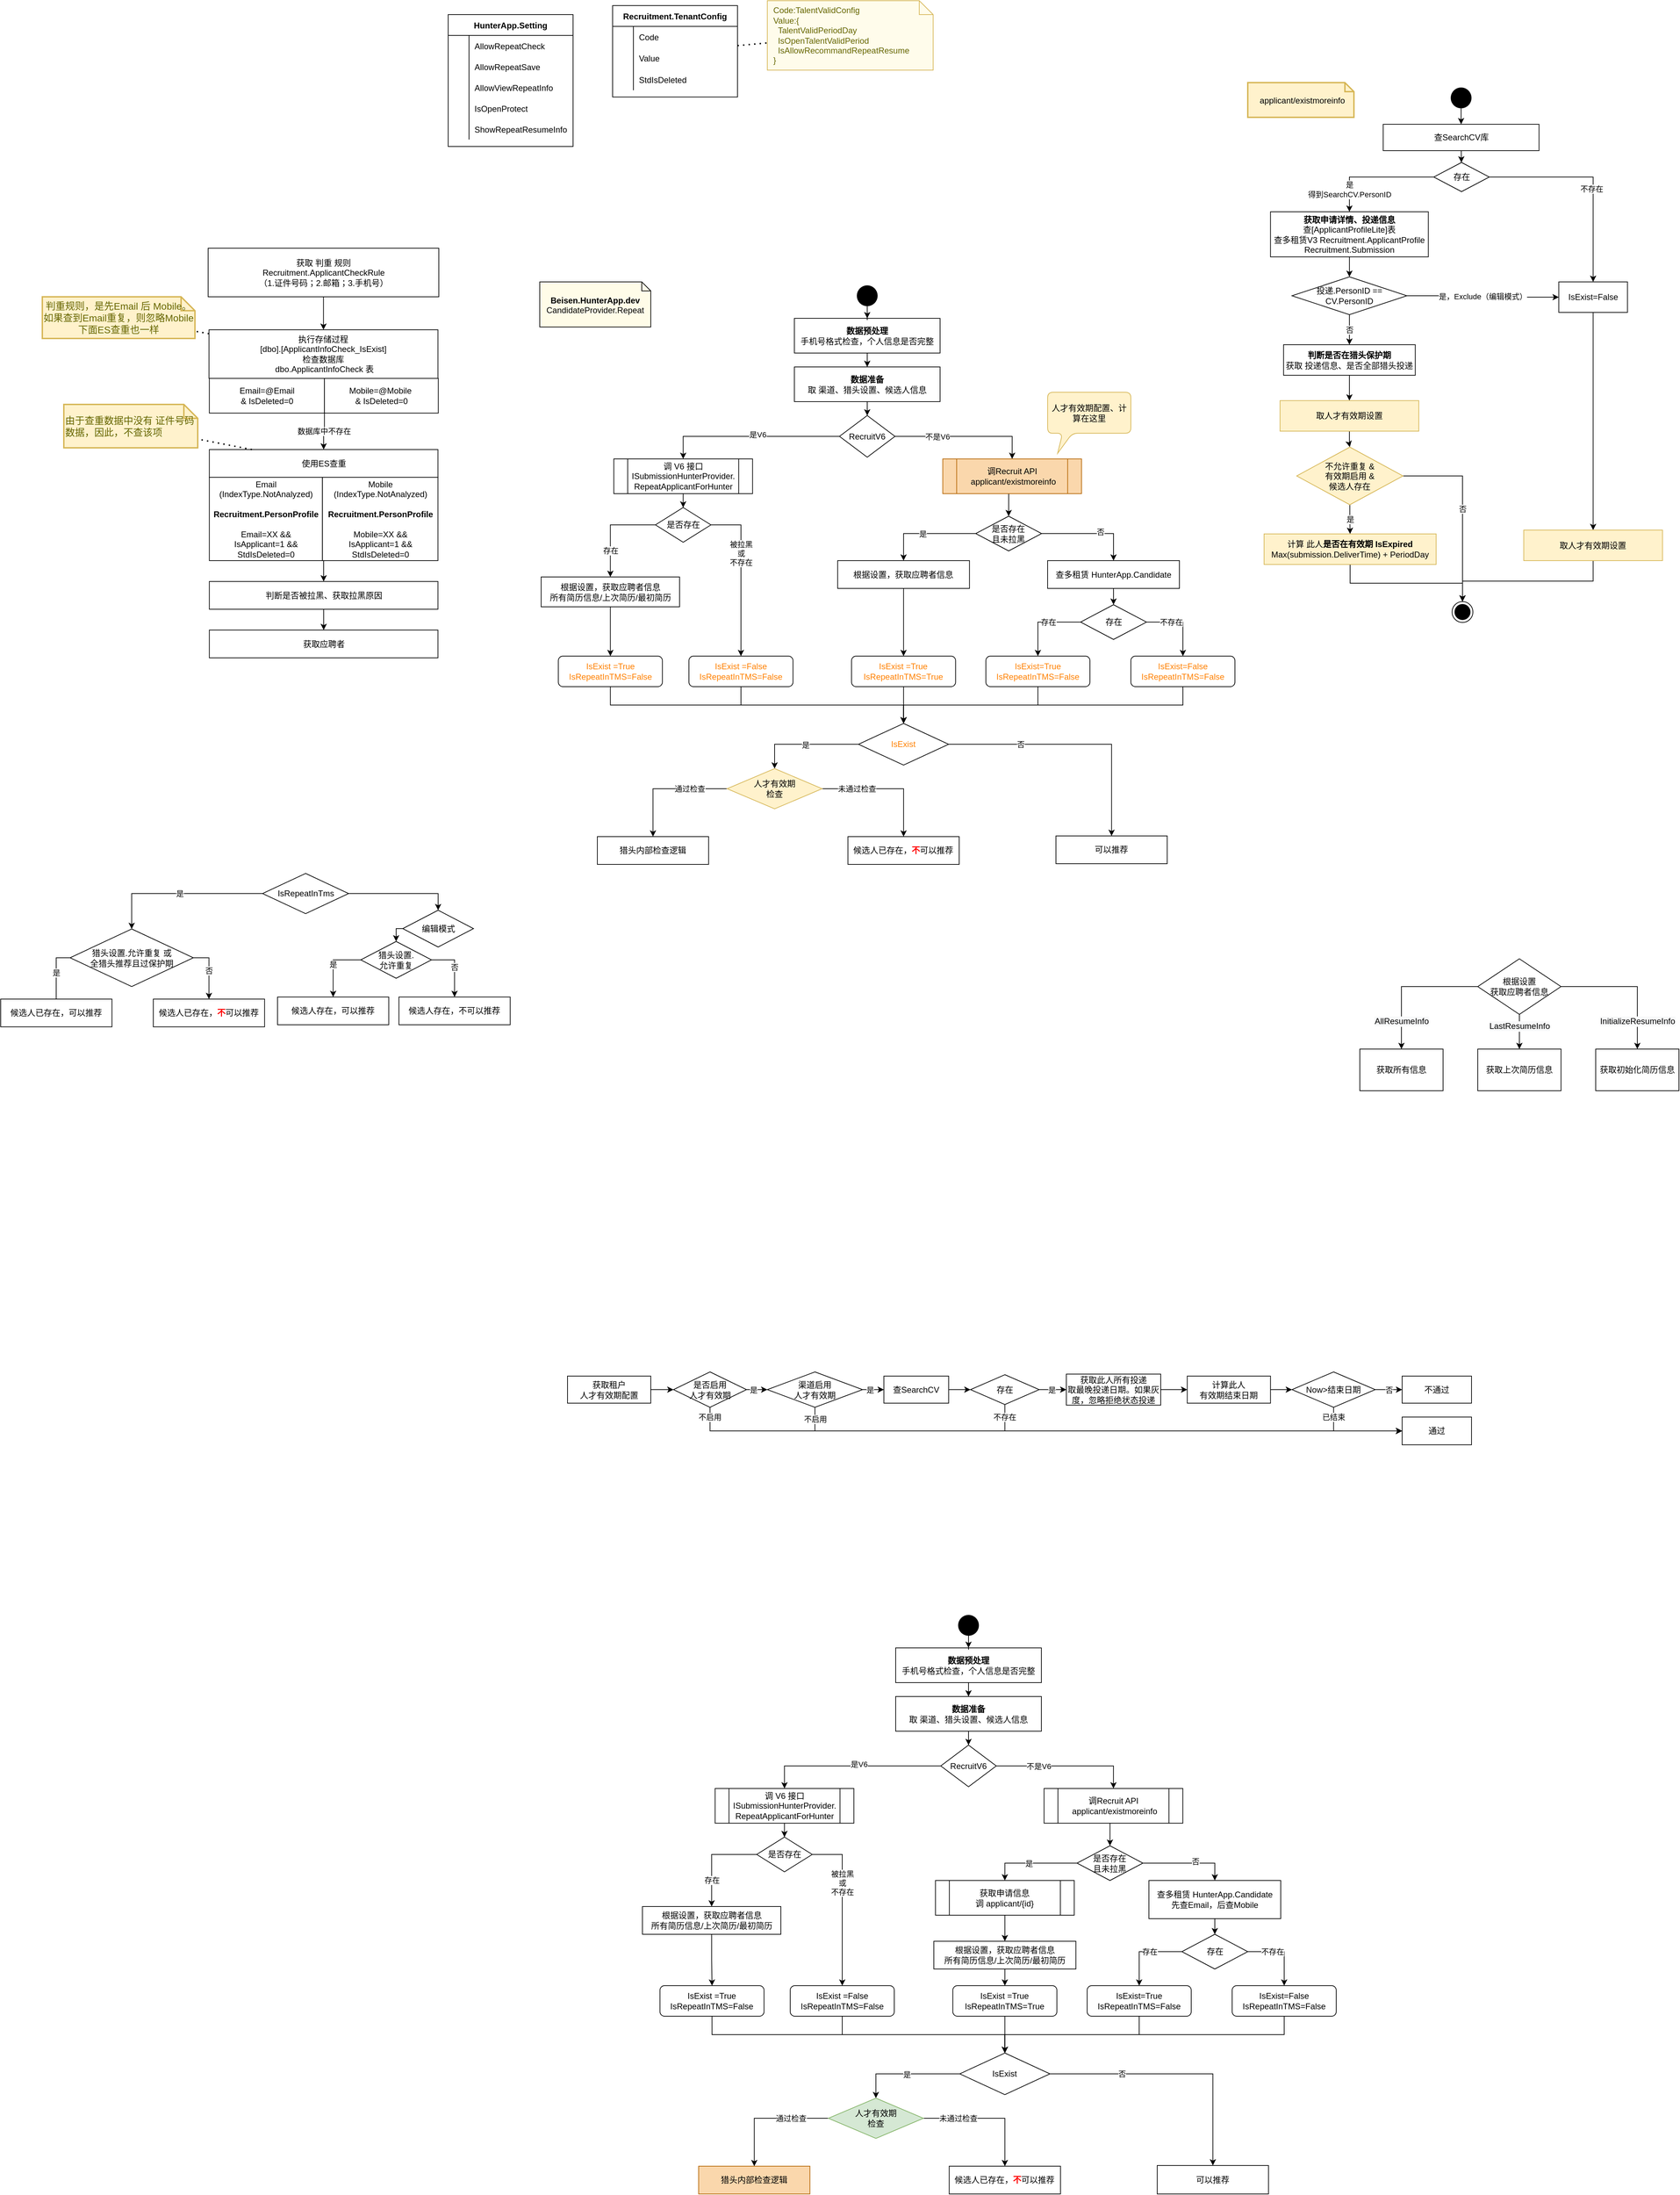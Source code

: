 <mxfile version="13.9.9" type="github">
  <diagram id="tZS09PzCN494BnaMnOVT" name="Page-1">
    <mxGraphModel dx="3063" dy="839" grid="0" gridSize="10" guides="1" tooltips="1" connect="1" arrows="1" fold="1" page="1" pageScale="1" pageWidth="1654" pageHeight="2336" math="0" shadow="0">
      <root>
        <mxCell id="0" />
        <mxCell id="1" parent="0" />
        <mxCell id="f8CwQ1N9MNgYKKSePt2F-136" style="edgeStyle=orthogonalEdgeStyle;rounded=0;orthogonalLoop=1;jettySize=auto;html=1;exitX=0;exitY=0.5;exitDx=0;exitDy=0;entryX=0.5;entryY=0;entryDx=0;entryDy=0;" parent="1" source="bZ2OmphxYjbZUKwyX0bz-1" target="bZ2OmphxYjbZUKwyX0bz-2" edge="1">
          <mxGeometry relative="1" as="geometry" />
        </mxCell>
        <mxCell id="f8CwQ1N9MNgYKKSePt2F-137" value="是V6" style="edgeLabel;html=1;align=center;verticalAlign=middle;resizable=0;points=[];" parent="f8CwQ1N9MNgYKKSePt2F-136" vertex="1" connectable="0">
          <mxGeometry x="-0.081" y="-3" relative="1" as="geometry">
            <mxPoint as="offset" />
          </mxGeometry>
        </mxCell>
        <mxCell id="f8CwQ1N9MNgYKKSePt2F-138" style="edgeStyle=orthogonalEdgeStyle;rounded=0;orthogonalLoop=1;jettySize=auto;html=1;exitX=1;exitY=0.5;exitDx=0;exitDy=0;entryX=0.5;entryY=0;entryDx=0;entryDy=0;" parent="1" source="bZ2OmphxYjbZUKwyX0bz-1" target="f8CwQ1N9MNgYKKSePt2F-13" edge="1">
          <mxGeometry relative="1" as="geometry" />
        </mxCell>
        <mxCell id="f8CwQ1N9MNgYKKSePt2F-139" value="不是V6" style="edgeLabel;html=1;align=center;verticalAlign=middle;resizable=0;points=[];" parent="f8CwQ1N9MNgYKKSePt2F-138" vertex="1" connectable="0">
          <mxGeometry x="-0.392" relative="1" as="geometry">
            <mxPoint as="offset" />
          </mxGeometry>
        </mxCell>
        <mxCell id="bZ2OmphxYjbZUKwyX0bz-1" value="RecruitV6" style="rhombus;whiteSpace=wrap;html=1;" parent="1" vertex="1">
          <mxGeometry x="444" y="617.5" width="80" height="60" as="geometry" />
        </mxCell>
        <mxCell id="bZ2OmphxYjbZUKwyX0bz-4" value="" style="edgeStyle=orthogonalEdgeStyle;rounded=0;orthogonalLoop=1;jettySize=auto;html=1;" parent="1" source="bZ2OmphxYjbZUKwyX0bz-2" target="bZ2OmphxYjbZUKwyX0bz-3" edge="1">
          <mxGeometry relative="1" as="geometry" />
        </mxCell>
        <mxCell id="bZ2OmphxYjbZUKwyX0bz-2" value="调 V6 接口&lt;br&gt;ISubmissionHunterProvider.&lt;br&gt;RepeatApplicantForHunter" style="shape=process;whiteSpace=wrap;html=1;backgroundOutline=1;" parent="1" vertex="1">
          <mxGeometry x="118.74" y="680" width="200" height="50" as="geometry" />
        </mxCell>
        <mxCell id="f8CwQ1N9MNgYKKSePt2F-27" value="存在" style="edgeStyle=orthogonalEdgeStyle;rounded=0;orthogonalLoop=1;jettySize=auto;html=1;exitX=0;exitY=0.5;exitDx=0;exitDy=0;" parent="1" source="bZ2OmphxYjbZUKwyX0bz-3" target="f8CwQ1N9MNgYKKSePt2F-25" edge="1">
          <mxGeometry x="0.457" relative="1" as="geometry">
            <mxPoint as="offset" />
          </mxGeometry>
        </mxCell>
        <mxCell id="f8CwQ1N9MNgYKKSePt2F-133" value="被拉黑&lt;br&gt;或&lt;br&gt;不存在" style="edgeStyle=orthogonalEdgeStyle;rounded=0;orthogonalLoop=1;jettySize=auto;html=1;exitX=1;exitY=0.5;exitDx=0;exitDy=0;entryX=0.5;entryY=0;entryDx=0;entryDy=0;" parent="1" source="bZ2OmphxYjbZUKwyX0bz-3" target="f8CwQ1N9MNgYKKSePt2F-132" edge="1">
          <mxGeometry x="-0.274" relative="1" as="geometry">
            <mxPoint as="offset" />
          </mxGeometry>
        </mxCell>
        <mxCell id="bZ2OmphxYjbZUKwyX0bz-3" value="是否存在" style="rhombus;whiteSpace=wrap;html=1;" parent="1" vertex="1">
          <mxGeometry x="178.74" y="750" width="80" height="50" as="geometry" />
        </mxCell>
        <mxCell id="bZ2OmphxYjbZUKwyX0bz-8" value="获取所有信息" style="rounded=0;whiteSpace=wrap;html=1;" parent="1" vertex="1">
          <mxGeometry x="1194" y="1530" width="120" height="60" as="geometry" />
        </mxCell>
        <mxCell id="bZ2OmphxYjbZUKwyX0bz-14" value="&lt;span style=&quot;color: rgb(0 , 0 , 0) ; font-family: &amp;#34;helvetica&amp;#34; ; font-size: 12px ; font-style: normal ; font-weight: 400 ; letter-spacing: normal ; text-align: center ; text-indent: 0px ; text-transform: none ; word-spacing: 0px ; background-color: rgb(248 , 249 , 250) ; display: inline ; float: none&quot;&gt;AllResumeInfo&lt;/span&gt;" style="edgeStyle=orthogonalEdgeStyle;rounded=0;orthogonalLoop=1;jettySize=auto;html=1;exitX=0;exitY=0.5;exitDx=0;exitDy=0;entryX=0.5;entryY=0;entryDx=0;entryDy=0;" parent="1" source="bZ2OmphxYjbZUKwyX0bz-9" target="bZ2OmphxYjbZUKwyX0bz-8" edge="1">
          <mxGeometry x="0.6" relative="1" as="geometry">
            <mxPoint as="offset" />
          </mxGeometry>
        </mxCell>
        <mxCell id="bZ2OmphxYjbZUKwyX0bz-15" value="&lt;span style=&quot;color: rgb(0 , 0 , 0) ; font-family: &amp;#34;helvetica&amp;#34; ; font-size: 12px ; font-style: normal ; font-weight: 400 ; letter-spacing: normal ; text-align: center ; text-indent: 0px ; text-transform: none ; word-spacing: 0px ; background-color: rgb(248 , 249 , 250) ; display: inline ; float: none&quot;&gt;InitializeResumeInfo&lt;/span&gt;" style="edgeStyle=orthogonalEdgeStyle;rounded=0;orthogonalLoop=1;jettySize=auto;html=1;exitX=1;exitY=0.5;exitDx=0;exitDy=0;entryX=0.5;entryY=0;entryDx=0;entryDy=0;" parent="1" source="bZ2OmphxYjbZUKwyX0bz-9" target="bZ2OmphxYjbZUKwyX0bz-11" edge="1">
          <mxGeometry x="0.6" relative="1" as="geometry">
            <mxPoint as="offset" />
          </mxGeometry>
        </mxCell>
        <mxCell id="bZ2OmphxYjbZUKwyX0bz-9" value="根据设置&lt;br&gt;获取应聘者信息" style="rhombus;whiteSpace=wrap;html=1;" parent="1" vertex="1">
          <mxGeometry x="1364" y="1400" width="120" height="80" as="geometry" />
        </mxCell>
        <mxCell id="bZ2OmphxYjbZUKwyX0bz-10" value="获取上次简历信息" style="rounded=0;whiteSpace=wrap;html=1;" parent="1" vertex="1">
          <mxGeometry x="1364" y="1530" width="120" height="60" as="geometry" />
        </mxCell>
        <mxCell id="bZ2OmphxYjbZUKwyX0bz-11" value="获取初始化简历信息" style="rounded=0;whiteSpace=wrap;html=1;" parent="1" vertex="1">
          <mxGeometry x="1534" y="1530" width="120" height="60" as="geometry" />
        </mxCell>
        <mxCell id="bZ2OmphxYjbZUKwyX0bz-17" value="使用ES查重" style="rounded=0;whiteSpace=wrap;html=1;" parent="1" vertex="1">
          <mxGeometry x="-464.25" y="666.5" width="329.5" height="40" as="geometry" />
        </mxCell>
        <mxCell id="f8CwQ1N9MNgYKKSePt2F-128" style="edgeStyle=orthogonalEdgeStyle;rounded=0;orthogonalLoop=1;jettySize=auto;html=1;exitX=1;exitY=1;exitDx=0;exitDy=0;entryX=0.5;entryY=0;entryDx=0;entryDy=0;" parent="1" source="bZ2OmphxYjbZUKwyX0bz-19" target="f8CwQ1N9MNgYKKSePt2F-11" edge="1">
          <mxGeometry relative="1" as="geometry" />
        </mxCell>
        <mxCell id="bZ2OmphxYjbZUKwyX0bz-19" value="Email&lt;br&gt;(IndexType.NotAnalyzed)&lt;br&gt;&lt;br&gt;&lt;b&gt;Recruitment.PersonProfile&lt;br&gt;&lt;/b&gt;&lt;br&gt;Email=XX &amp;amp;&amp;amp;&lt;br&gt;IsApplicant=1 &amp;amp;&amp;amp;&lt;br&gt;StdIsDeleted=0" style="rounded=0;whiteSpace=wrap;html=1;" parent="1" vertex="1">
          <mxGeometry x="-464.25" y="706.5" width="163" height="120" as="geometry" />
        </mxCell>
        <mxCell id="bZ2OmphxYjbZUKwyX0bz-20" value="Mobile&lt;br&gt;(IndexType.NotAnalyzed)&lt;br&gt;&lt;br&gt;&lt;b&gt;Recruitment.PersonProfile&lt;br&gt;&lt;/b&gt;&lt;br&gt;Mobile=XX &amp;amp;&amp;amp;&lt;br&gt;IsApplicant=1 &amp;amp;&amp;amp;&lt;br&gt;StdIsDeleted=0&lt;b&gt;&lt;br&gt;&lt;/b&gt;" style="rounded=0;whiteSpace=wrap;html=1;" parent="1" vertex="1">
          <mxGeometry x="-301.25" y="706.5" width="166.5" height="120" as="geometry" />
        </mxCell>
        <mxCell id="bZ2OmphxYjbZUKwyX0bz-24" value="执行存储过程&lt;br&gt;[dbo].[ApplicantInfoCheck_IsExist]&lt;br&gt;检查数据库&lt;br&gt;&amp;nbsp;dbo.ApplicantInfoCheck 表" style="rounded=0;whiteSpace=wrap;html=1;" parent="1" vertex="1">
          <mxGeometry x="-464.75" y="494" width="330" height="70" as="geometry" />
        </mxCell>
        <mxCell id="f8CwQ1N9MNgYKKSePt2F-10" value="数据库中不存在" style="edgeStyle=orthogonalEdgeStyle;rounded=0;orthogonalLoop=1;jettySize=auto;html=1;exitX=1;exitY=1;exitDx=0;exitDy=0;entryX=0.5;entryY=0;entryDx=0;entryDy=0;" parent="1" source="bZ2OmphxYjbZUKwyX0bz-25" target="bZ2OmphxYjbZUKwyX0bz-17" edge="1">
          <mxGeometry relative="1" as="geometry" />
        </mxCell>
        <mxCell id="bZ2OmphxYjbZUKwyX0bz-25" value="Email=@Email &lt;br&gt;&amp;amp; IsDeleted=0" style="rounded=0;whiteSpace=wrap;html=1;" parent="1" vertex="1">
          <mxGeometry x="-464.25" y="564" width="165.88" height="50" as="geometry" />
        </mxCell>
        <mxCell id="bZ2OmphxYjbZUKwyX0bz-26" value="Mobile=@Mobile&amp;nbsp;&lt;br&gt;&amp;amp; IsDeleted=0" style="rounded=0;whiteSpace=wrap;html=1;" parent="1" vertex="1">
          <mxGeometry x="-298.37" y="564" width="164.12" height="50" as="geometry" />
        </mxCell>
        <mxCell id="f8CwQ1N9MNgYKKSePt2F-9" value="" style="edgeStyle=orthogonalEdgeStyle;rounded=0;orthogonalLoop=1;jettySize=auto;html=1;entryX=0.5;entryY=0;entryDx=0;entryDy=0;" parent="1" source="bZ2OmphxYjbZUKwyX0bz-29" target="bZ2OmphxYjbZUKwyX0bz-24" edge="1">
          <mxGeometry relative="1" as="geometry" />
        </mxCell>
        <mxCell id="bZ2OmphxYjbZUKwyX0bz-29" value="获取 判重 规则&lt;br&gt;Recruitment.ApplicantCheckRule&lt;br&gt;（1.证件号码；2.邮箱；3.手机号）" style="rounded=0;whiteSpace=wrap;html=1;" parent="1" vertex="1">
          <mxGeometry x="-466" y="376.5" width="332.5" height="70" as="geometry" />
        </mxCell>
        <mxCell id="bZ2OmphxYjbZUKwyX0bz-31" value="由于查重数据中没有 证件号码 数据，因此，不查该项" style="shape=note;strokeWidth=2;fontSize=14;size=20;whiteSpace=wrap;html=1;fillColor=#fff2cc;strokeColor=#d6b656;fontColor=#666600;align=left;" parent="1" vertex="1">
          <mxGeometry x="-674" y="601.5" width="193" height="62.5" as="geometry" />
        </mxCell>
        <mxCell id="bZ2OmphxYjbZUKwyX0bz-32" value="" style="endArrow=none;dashed=1;html=1;dashPattern=1 3;strokeWidth=2;" parent="1" source="bZ2OmphxYjbZUKwyX0bz-17" target="bZ2OmphxYjbZUKwyX0bz-31" edge="1">
          <mxGeometry width="50" height="50" relative="1" as="geometry">
            <mxPoint x="-74.75" y="756.5" as="sourcePoint" />
            <mxPoint x="-24.75" y="706.5" as="targetPoint" />
          </mxGeometry>
        </mxCell>
        <mxCell id="bZ2OmphxYjbZUKwyX0bz-34" value="判重规则，是先Email 后 Mobile。如果查到Email重复，则忽略Mobile&lt;br&gt;下面ES查重也一样" style="shape=note;strokeWidth=2;fontSize=14;size=20;whiteSpace=wrap;html=1;fillColor=#fff2cc;strokeColor=#d6b656;fontColor=#666600;" parent="1" vertex="1">
          <mxGeometry x="-705" y="446.5" width="220" height="60" as="geometry" />
        </mxCell>
        <mxCell id="bZ2OmphxYjbZUKwyX0bz-35" value="" style="endArrow=none;dashed=1;html=1;dashPattern=1 3;strokeWidth=2;" parent="1" source="bZ2OmphxYjbZUKwyX0bz-24" target="bZ2OmphxYjbZUKwyX0bz-34" edge="1">
          <mxGeometry width="50" height="50" relative="1" as="geometry">
            <mxPoint x="-11.25" y="564" as="sourcePoint" />
            <mxPoint x="38.75" y="514" as="targetPoint" />
          </mxGeometry>
        </mxCell>
        <mxCell id="bZ2OmphxYjbZUKwyX0bz-13" value="&lt;span style=&quot;color: rgb(0 , 0 , 0) ; font-family: &amp;#34;helvetica&amp;#34; ; font-size: 12px ; font-style: normal ; font-weight: 400 ; letter-spacing: normal ; text-align: center ; text-indent: 0px ; text-transform: none ; word-spacing: 0px ; background-color: rgb(248 , 249 , 250) ; display: inline ; float: none&quot;&gt;LastResumeInfo&lt;/span&gt;" style="edgeStyle=orthogonalEdgeStyle;rounded=0;orthogonalLoop=1;jettySize=auto;html=1;" parent="1" source="bZ2OmphxYjbZUKwyX0bz-9" target="bZ2OmphxYjbZUKwyX0bz-10" edge="1">
          <mxGeometry x="-0.333" relative="1" as="geometry">
            <mxPoint as="offset" />
          </mxGeometry>
        </mxCell>
        <mxCell id="f8CwQ1N9MNgYKKSePt2F-6" value="" style="edgeStyle=orthogonalEdgeStyle;rounded=0;orthogonalLoop=1;jettySize=auto;html=1;" parent="1" source="f8CwQ1N9MNgYKKSePt2F-2" target="f8CwQ1N9MNgYKKSePt2F-3" edge="1">
          <mxGeometry relative="1" as="geometry" />
        </mxCell>
        <mxCell id="f8CwQ1N9MNgYKKSePt2F-2" value="&lt;b&gt;数据预处理&lt;/b&gt;&lt;br&gt;手机号格式检查，个人信息是否完整" style="rounded=0;whiteSpace=wrap;html=1;" parent="1" vertex="1">
          <mxGeometry x="379" y="477.5" width="210" height="50" as="geometry" />
        </mxCell>
        <mxCell id="f8CwQ1N9MNgYKKSePt2F-7" value="" style="edgeStyle=orthogonalEdgeStyle;rounded=0;orthogonalLoop=1;jettySize=auto;html=1;" parent="1" source="f8CwQ1N9MNgYKKSePt2F-3" target="bZ2OmphxYjbZUKwyX0bz-1" edge="1">
          <mxGeometry relative="1" as="geometry" />
        </mxCell>
        <mxCell id="f8CwQ1N9MNgYKKSePt2F-3" value="&lt;b&gt;数据准备&lt;/b&gt;&lt;br&gt;取 渠道、猎头设置、候选人信息" style="rounded=0;whiteSpace=wrap;html=1;" parent="1" vertex="1">
          <mxGeometry x="379" y="547.5" width="210" height="50" as="geometry" />
        </mxCell>
        <mxCell id="f8CwQ1N9MNgYKKSePt2F-5" value="" style="edgeStyle=orthogonalEdgeStyle;rounded=0;orthogonalLoop=1;jettySize=auto;html=1;" parent="1" source="f8CwQ1N9MNgYKKSePt2F-4" target="f8CwQ1N9MNgYKKSePt2F-2" edge="1">
          <mxGeometry relative="1" as="geometry" />
        </mxCell>
        <mxCell id="f8CwQ1N9MNgYKKSePt2F-4" value="" style="ellipse;fillColor=#000000;strokeColor=none;" parent="1" vertex="1">
          <mxGeometry x="469" y="430" width="30" height="30" as="geometry" />
        </mxCell>
        <mxCell id="f8CwQ1N9MNgYKKSePt2F-129" value="" style="edgeStyle=orthogonalEdgeStyle;rounded=0;orthogonalLoop=1;jettySize=auto;html=1;" parent="1" source="f8CwQ1N9MNgYKKSePt2F-11" target="f8CwQ1N9MNgYKKSePt2F-12" edge="1">
          <mxGeometry relative="1" as="geometry" />
        </mxCell>
        <mxCell id="f8CwQ1N9MNgYKKSePt2F-11" value="判断是否被拉黑、获取拉黑原因" style="rounded=0;whiteSpace=wrap;html=1;" parent="1" vertex="1">
          <mxGeometry x="-464.25" y="856.5" width="329.5" height="40" as="geometry" />
        </mxCell>
        <mxCell id="f8CwQ1N9MNgYKKSePt2F-12" value="获取应聘者" style="rounded=0;whiteSpace=wrap;html=1;" parent="1" vertex="1">
          <mxGeometry x="-464.25" y="926.5" width="329.5" height="40" as="geometry" />
        </mxCell>
        <mxCell id="f8CwQ1N9MNgYKKSePt2F-22" style="edgeStyle=orthogonalEdgeStyle;rounded=0;orthogonalLoop=1;jettySize=auto;html=1;exitX=0.5;exitY=1;exitDx=0;exitDy=0;entryX=0.5;entryY=0;entryDx=0;entryDy=0;" parent="1" source="f8CwQ1N9MNgYKKSePt2F-13" target="f8CwQ1N9MNgYKKSePt2F-14" edge="1">
          <mxGeometry relative="1" as="geometry" />
        </mxCell>
        <mxCell id="f8CwQ1N9MNgYKKSePt2F-13" value="调Recruit API&lt;br&gt;&amp;nbsp;applicant/existmoreinfo" style="shape=process;whiteSpace=wrap;html=1;backgroundOutline=1;fillColor=#fad7ac;strokeColor=#b46504;" parent="1" vertex="1">
          <mxGeometry x="592.88" y="680" width="200" height="50" as="geometry" />
        </mxCell>
        <mxCell id="f8CwQ1N9MNgYKKSePt2F-140" style="edgeStyle=orthogonalEdgeStyle;rounded=0;orthogonalLoop=1;jettySize=auto;html=1;exitX=0;exitY=0.5;exitDx=0;exitDy=0;entryX=0.5;entryY=0;entryDx=0;entryDy=0;" parent="1" source="f8CwQ1N9MNgYKKSePt2F-14" target="f8CwQ1N9MNgYKKSePt2F-29" edge="1">
          <mxGeometry relative="1" as="geometry">
            <mxPoint x="536.37" y="812.5" as="targetPoint" />
          </mxGeometry>
        </mxCell>
        <mxCell id="f8CwQ1N9MNgYKKSePt2F-150" value="是" style="edgeLabel;html=1;align=center;verticalAlign=middle;resizable=0;points=[];" parent="f8CwQ1N9MNgYKKSePt2F-140" vertex="1" connectable="0">
          <mxGeometry x="0.076" relative="1" as="geometry">
            <mxPoint as="offset" />
          </mxGeometry>
        </mxCell>
        <mxCell id="f8CwQ1N9MNgYKKSePt2F-141" style="edgeStyle=orthogonalEdgeStyle;rounded=0;orthogonalLoop=1;jettySize=auto;html=1;exitX=1;exitY=0.5;exitDx=0;exitDy=0;entryX=0.5;entryY=0;entryDx=0;entryDy=0;" parent="1" source="f8CwQ1N9MNgYKKSePt2F-14" target="f8CwQ1N9MNgYKKSePt2F-31" edge="1">
          <mxGeometry relative="1" as="geometry" />
        </mxCell>
        <mxCell id="f8CwQ1N9MNgYKKSePt2F-151" value="否" style="edgeLabel;html=1;align=center;verticalAlign=middle;resizable=0;points=[];" parent="f8CwQ1N9MNgYKKSePt2F-141" vertex="1" connectable="0">
          <mxGeometry x="0.177" y="3" relative="1" as="geometry">
            <mxPoint as="offset" />
          </mxGeometry>
        </mxCell>
        <mxCell id="f8CwQ1N9MNgYKKSePt2F-14" value="是否存在&lt;br&gt;且未拉黑" style="rhombus;whiteSpace=wrap;html=1;" parent="1" vertex="1">
          <mxGeometry x="640.37" y="762.5" width="95" height="50" as="geometry" />
        </mxCell>
        <mxCell id="f8CwQ1N9MNgYKKSePt2F-131" value="" style="edgeStyle=orthogonalEdgeStyle;rounded=0;orthogonalLoop=1;jettySize=auto;html=1;" parent="1" source="f8CwQ1N9MNgYKKSePt2F-25" target="f8CwQ1N9MNgYKKSePt2F-130" edge="1">
          <mxGeometry relative="1" as="geometry" />
        </mxCell>
        <mxCell id="f8CwQ1N9MNgYKKSePt2F-25" value="根据设置，获取应聘者信息&lt;br&gt;所有简历信息/上次简历/最初简历" style="rounded=0;whiteSpace=wrap;html=1;" parent="1" vertex="1">
          <mxGeometry x="14" y="850" width="199.5" height="43" as="geometry" />
        </mxCell>
        <mxCell id="f8CwQ1N9MNgYKKSePt2F-44" value="" style="edgeStyle=orthogonalEdgeStyle;rounded=0;orthogonalLoop=1;jettySize=auto;html=1;" parent="1" source="f8CwQ1N9MNgYKKSePt2F-29" target="f8CwQ1N9MNgYKKSePt2F-43" edge="1">
          <mxGeometry relative="1" as="geometry" />
        </mxCell>
        <mxCell id="f8CwQ1N9MNgYKKSePt2F-29" value="根据设置，获取应聘者信息" style="rounded=0;whiteSpace=wrap;html=1;" parent="1" vertex="1">
          <mxGeometry x="441.37" y="826.5" width="190" height="40" as="geometry" />
        </mxCell>
        <mxCell id="f8CwQ1N9MNgYKKSePt2F-37" value="" style="edgeStyle=orthogonalEdgeStyle;rounded=0;orthogonalLoop=1;jettySize=auto;html=1;" parent="1" source="f8CwQ1N9MNgYKKSePt2F-31" target="f8CwQ1N9MNgYKKSePt2F-36" edge="1">
          <mxGeometry relative="1" as="geometry" />
        </mxCell>
        <mxCell id="f8CwQ1N9MNgYKKSePt2F-31" value="查多租赁 HunterApp.Candidate" style="rounded=0;whiteSpace=wrap;html=1;" parent="1" vertex="1">
          <mxGeometry x="744.0" y="826.5" width="190" height="40" as="geometry" />
        </mxCell>
        <mxCell id="f8CwQ1N9MNgYKKSePt2F-41" value="存在" style="edgeStyle=orthogonalEdgeStyle;rounded=0;orthogonalLoop=1;jettySize=auto;html=1;entryX=0.5;entryY=0;entryDx=0;entryDy=0;exitX=0;exitY=0.5;exitDx=0;exitDy=0;" parent="1" source="f8CwQ1N9MNgYKKSePt2F-36" target="f8CwQ1N9MNgYKKSePt2F-38" edge="1">
          <mxGeometry x="-0.15" relative="1" as="geometry">
            <mxPoint x="728" y="906" as="sourcePoint" />
            <mxPoint as="offset" />
          </mxGeometry>
        </mxCell>
        <mxCell id="f8CwQ1N9MNgYKKSePt2F-42" value="不存在" style="edgeStyle=orthogonalEdgeStyle;rounded=0;orthogonalLoop=1;jettySize=auto;html=1;entryX=0.5;entryY=0;entryDx=0;entryDy=0;exitX=1;exitY=0.5;exitDx=0;exitDy=0;" parent="1" source="f8CwQ1N9MNgYKKSePt2F-36" target="f8CwQ1N9MNgYKKSePt2F-39" edge="1">
          <mxGeometry x="-0.32" relative="1" as="geometry">
            <mxPoint x="879" y="915" as="sourcePoint" />
            <mxPoint x="1" as="offset" />
          </mxGeometry>
        </mxCell>
        <mxCell id="f8CwQ1N9MNgYKKSePt2F-36" value="存在" style="rhombus;whiteSpace=wrap;html=1;" parent="1" vertex="1">
          <mxGeometry x="791.5" y="890" width="95" height="50" as="geometry" />
        </mxCell>
        <mxCell id="f8CwQ1N9MNgYKKSePt2F-145" style="edgeStyle=orthogonalEdgeStyle;rounded=0;orthogonalLoop=1;jettySize=auto;html=1;exitX=0.5;exitY=1;exitDx=0;exitDy=0;" parent="1" source="f8CwQ1N9MNgYKKSePt2F-38" target="f8CwQ1N9MNgYKKSePt2F-109" edge="1">
          <mxGeometry relative="1" as="geometry" />
        </mxCell>
        <mxCell id="f8CwQ1N9MNgYKKSePt2F-38" value="&lt;span style=&quot;&quot;&gt;IsExist=True&lt;br&gt;IsRepeatInTMS=False&lt;/span&gt;" style="rounded=1;whiteSpace=wrap;html=1;fontColor=#FF8000;" parent="1" vertex="1">
          <mxGeometry x="655" y="964" width="150" height="44" as="geometry" />
        </mxCell>
        <mxCell id="f8CwQ1N9MNgYKKSePt2F-149" style="edgeStyle=orthogonalEdgeStyle;rounded=0;orthogonalLoop=1;jettySize=auto;html=1;exitX=0.5;exitY=1;exitDx=0;exitDy=0;" parent="1" source="f8CwQ1N9MNgYKKSePt2F-39" target="f8CwQ1N9MNgYKKSePt2F-109" edge="1">
          <mxGeometry relative="1" as="geometry" />
        </mxCell>
        <mxCell id="f8CwQ1N9MNgYKKSePt2F-39" value="&lt;span style=&quot;&quot;&gt;IsExist=False&lt;br&gt;IsRepeatInTMS=False&lt;/span&gt;" style="rounded=1;whiteSpace=wrap;html=1;fontColor=#FF8000;" parent="1" vertex="1">
          <mxGeometry x="864" y="964" width="150" height="44" as="geometry" />
        </mxCell>
        <mxCell id="f8CwQ1N9MNgYKKSePt2F-148" style="edgeStyle=orthogonalEdgeStyle;rounded=0;orthogonalLoop=1;jettySize=auto;html=1;exitX=0.5;exitY=1;exitDx=0;exitDy=0;" parent="1" source="f8CwQ1N9MNgYKKSePt2F-43" target="f8CwQ1N9MNgYKKSePt2F-109" edge="1">
          <mxGeometry relative="1" as="geometry" />
        </mxCell>
        <mxCell id="f8CwQ1N9MNgYKKSePt2F-43" value="&lt;font style=&quot;font-size: 12px&quot; color=&quot;#ff8000&quot;&gt;IsExist =True&lt;br&gt;IsRepeatInTMS=True&lt;/font&gt;" style="rounded=1;whiteSpace=wrap;html=1;" parent="1" vertex="1">
          <mxGeometry x="461.37" y="964" width="150" height="44" as="geometry" />
        </mxCell>
        <mxCell id="f8CwQ1N9MNgYKKSePt2F-68" value="HunterApp.Setting" style="shape=table;startSize=30;container=1;collapsible=1;childLayout=tableLayout;fixedRows=1;rowLines=0;fontStyle=1;align=center;resizeLast=1;" parent="1" vertex="1">
          <mxGeometry x="-120" y="40" width="180" height="190" as="geometry" />
        </mxCell>
        <mxCell id="f8CwQ1N9MNgYKKSePt2F-72" value="" style="shape=partialRectangle;collapsible=0;dropTarget=0;pointerEvents=0;fillColor=none;top=0;left=0;bottom=0;right=0;points=[[0,0.5],[1,0.5]];portConstraint=eastwest;" parent="f8CwQ1N9MNgYKKSePt2F-68" vertex="1">
          <mxGeometry y="30" width="180" height="30" as="geometry" />
        </mxCell>
        <mxCell id="f8CwQ1N9MNgYKKSePt2F-73" value="" style="shape=partialRectangle;connectable=0;fillColor=none;top=0;left=0;bottom=0;right=0;editable=1;overflow=hidden;" parent="f8CwQ1N9MNgYKKSePt2F-72" vertex="1">
          <mxGeometry width="30" height="30" as="geometry" />
        </mxCell>
        <mxCell id="f8CwQ1N9MNgYKKSePt2F-74" value="AllowRepeatCheck" style="shape=partialRectangle;connectable=0;fillColor=none;top=0;left=0;bottom=0;right=0;align=left;spacingLeft=6;overflow=hidden;" parent="f8CwQ1N9MNgYKKSePt2F-72" vertex="1">
          <mxGeometry x="30" width="150" height="30" as="geometry" />
        </mxCell>
        <mxCell id="f8CwQ1N9MNgYKKSePt2F-75" value="" style="shape=partialRectangle;collapsible=0;dropTarget=0;pointerEvents=0;fillColor=none;top=0;left=0;bottom=0;right=0;points=[[0,0.5],[1,0.5]];portConstraint=eastwest;" parent="f8CwQ1N9MNgYKKSePt2F-68" vertex="1">
          <mxGeometry y="60" width="180" height="30" as="geometry" />
        </mxCell>
        <mxCell id="f8CwQ1N9MNgYKKSePt2F-76" value="" style="shape=partialRectangle;connectable=0;fillColor=none;top=0;left=0;bottom=0;right=0;editable=1;overflow=hidden;" parent="f8CwQ1N9MNgYKKSePt2F-75" vertex="1">
          <mxGeometry width="30" height="30" as="geometry" />
        </mxCell>
        <mxCell id="f8CwQ1N9MNgYKKSePt2F-77" value="AllowRepeatSave" style="shape=partialRectangle;connectable=0;fillColor=none;top=0;left=0;bottom=0;right=0;align=left;spacingLeft=6;overflow=hidden;" parent="f8CwQ1N9MNgYKKSePt2F-75" vertex="1">
          <mxGeometry x="30" width="150" height="30" as="geometry" />
        </mxCell>
        <mxCell id="f8CwQ1N9MNgYKKSePt2F-78" value="" style="shape=partialRectangle;collapsible=0;dropTarget=0;pointerEvents=0;fillColor=none;top=0;left=0;bottom=0;right=0;points=[[0,0.5],[1,0.5]];portConstraint=eastwest;" parent="f8CwQ1N9MNgYKKSePt2F-68" vertex="1">
          <mxGeometry y="90" width="180" height="30" as="geometry" />
        </mxCell>
        <mxCell id="f8CwQ1N9MNgYKKSePt2F-79" value="" style="shape=partialRectangle;connectable=0;fillColor=none;top=0;left=0;bottom=0;right=0;editable=1;overflow=hidden;" parent="f8CwQ1N9MNgYKKSePt2F-78" vertex="1">
          <mxGeometry width="30" height="30" as="geometry" />
        </mxCell>
        <mxCell id="f8CwQ1N9MNgYKKSePt2F-80" value="AllowViewRepeatInfo" style="shape=partialRectangle;connectable=0;fillColor=none;top=0;left=0;bottom=0;right=0;align=left;spacingLeft=6;overflow=hidden;" parent="f8CwQ1N9MNgYKKSePt2F-78" vertex="1">
          <mxGeometry x="30" width="150" height="30" as="geometry" />
        </mxCell>
        <mxCell id="f8CwQ1N9MNgYKKSePt2F-81" style="shape=partialRectangle;collapsible=0;dropTarget=0;pointerEvents=0;fillColor=none;top=0;left=0;bottom=0;right=0;points=[[0,0.5],[1,0.5]];portConstraint=eastwest;" parent="f8CwQ1N9MNgYKKSePt2F-68" vertex="1">
          <mxGeometry y="120" width="180" height="30" as="geometry" />
        </mxCell>
        <mxCell id="f8CwQ1N9MNgYKKSePt2F-82" style="shape=partialRectangle;connectable=0;fillColor=none;top=0;left=0;bottom=0;right=0;editable=1;overflow=hidden;" parent="f8CwQ1N9MNgYKKSePt2F-81" vertex="1">
          <mxGeometry width="30" height="30" as="geometry" />
        </mxCell>
        <mxCell id="f8CwQ1N9MNgYKKSePt2F-83" value="IsOpenProtect" style="shape=partialRectangle;connectable=0;fillColor=none;top=0;left=0;bottom=0;right=0;align=left;spacingLeft=6;overflow=hidden;" parent="f8CwQ1N9MNgYKKSePt2F-81" vertex="1">
          <mxGeometry x="30" width="150" height="30" as="geometry" />
        </mxCell>
        <mxCell id="f8CwQ1N9MNgYKKSePt2F-84" style="shape=partialRectangle;collapsible=0;dropTarget=0;pointerEvents=0;fillColor=none;top=0;left=0;bottom=0;right=0;points=[[0,0.5],[1,0.5]];portConstraint=eastwest;" parent="f8CwQ1N9MNgYKKSePt2F-68" vertex="1">
          <mxGeometry y="150" width="180" height="30" as="geometry" />
        </mxCell>
        <mxCell id="f8CwQ1N9MNgYKKSePt2F-85" style="shape=partialRectangle;connectable=0;fillColor=none;top=0;left=0;bottom=0;right=0;editable=1;overflow=hidden;" parent="f8CwQ1N9MNgYKKSePt2F-84" vertex="1">
          <mxGeometry width="30" height="30" as="geometry" />
        </mxCell>
        <mxCell id="f8CwQ1N9MNgYKKSePt2F-86" value="ShowRepeatResumeInfo" style="shape=partialRectangle;connectable=0;fillColor=none;top=0;left=0;bottom=0;right=0;align=left;spacingLeft=6;overflow=hidden;" parent="f8CwQ1N9MNgYKKSePt2F-84" vertex="1">
          <mxGeometry x="30" width="150" height="30" as="geometry" />
        </mxCell>
        <mxCell id="f8CwQ1N9MNgYKKSePt2F-87" value="Recruitment.TenantConfig" style="shape=table;startSize=30;container=1;collapsible=1;childLayout=tableLayout;fixedRows=1;rowLines=0;fontStyle=1;align=center;resizeLast=1;" parent="1" vertex="1">
          <mxGeometry x="117" y="27" width="180" height="131.75" as="geometry" />
        </mxCell>
        <mxCell id="f8CwQ1N9MNgYKKSePt2F-94" value="" style="shape=partialRectangle;collapsible=0;dropTarget=0;pointerEvents=0;fillColor=none;top=0;left=0;bottom=0;right=0;points=[[0,0.5],[1,0.5]];portConstraint=eastwest;" parent="f8CwQ1N9MNgYKKSePt2F-87" vertex="1">
          <mxGeometry y="30" width="180" height="30" as="geometry" />
        </mxCell>
        <mxCell id="f8CwQ1N9MNgYKKSePt2F-95" value="" style="shape=partialRectangle;connectable=0;fillColor=none;top=0;left=0;bottom=0;right=0;editable=1;overflow=hidden;" parent="f8CwQ1N9MNgYKKSePt2F-94" vertex="1">
          <mxGeometry width="30" height="30" as="geometry" />
        </mxCell>
        <mxCell id="f8CwQ1N9MNgYKKSePt2F-96" value="Code" style="shape=partialRectangle;connectable=0;fillColor=none;top=0;left=0;bottom=0;right=0;align=left;spacingLeft=6;overflow=hidden;" parent="f8CwQ1N9MNgYKKSePt2F-94" vertex="1">
          <mxGeometry x="30" width="150" height="30" as="geometry" />
        </mxCell>
        <mxCell id="f8CwQ1N9MNgYKKSePt2F-97" value="" style="shape=partialRectangle;collapsible=0;dropTarget=0;pointerEvents=0;fillColor=none;top=0;left=0;bottom=0;right=0;points=[[0,0.5],[1,0.5]];portConstraint=eastwest;" parent="f8CwQ1N9MNgYKKSePt2F-87" vertex="1">
          <mxGeometry y="60" width="180" height="31" as="geometry" />
        </mxCell>
        <mxCell id="f8CwQ1N9MNgYKKSePt2F-98" value="" style="shape=partialRectangle;connectable=0;fillColor=none;top=0;left=0;bottom=0;right=0;editable=1;overflow=hidden;" parent="f8CwQ1N9MNgYKKSePt2F-97" vertex="1">
          <mxGeometry width="30" height="31" as="geometry" />
        </mxCell>
        <mxCell id="f8CwQ1N9MNgYKKSePt2F-99" value="Value" style="shape=partialRectangle;connectable=0;fillColor=none;top=0;left=0;bottom=0;right=0;align=left;spacingLeft=6;overflow=hidden;" parent="f8CwQ1N9MNgYKKSePt2F-97" vertex="1">
          <mxGeometry x="30" width="150" height="31" as="geometry" />
        </mxCell>
        <mxCell id="f8CwQ1N9MNgYKKSePt2F-218" style="shape=partialRectangle;collapsible=0;dropTarget=0;pointerEvents=0;fillColor=none;top=0;left=0;bottom=0;right=0;points=[[0,0.5],[1,0.5]];portConstraint=eastwest;" parent="f8CwQ1N9MNgYKKSePt2F-87" vertex="1">
          <mxGeometry y="91" width="180" height="31" as="geometry" />
        </mxCell>
        <mxCell id="f8CwQ1N9MNgYKKSePt2F-219" style="shape=partialRectangle;connectable=0;fillColor=none;top=0;left=0;bottom=0;right=0;editable=1;overflow=hidden;" parent="f8CwQ1N9MNgYKKSePt2F-218" vertex="1">
          <mxGeometry width="30" height="31" as="geometry" />
        </mxCell>
        <mxCell id="f8CwQ1N9MNgYKKSePt2F-220" value="StdIsDeleted" style="shape=partialRectangle;connectable=0;fillColor=none;top=0;left=0;bottom=0;right=0;align=left;spacingLeft=6;overflow=hidden;" parent="f8CwQ1N9MNgYKKSePt2F-218" vertex="1">
          <mxGeometry x="30" width="150" height="31" as="geometry" />
        </mxCell>
        <mxCell id="f8CwQ1N9MNgYKKSePt2F-100" value="&lt;div style=&quot;font-size: 12px&quot;&gt;&lt;font style=&quot;font-size: 12px&quot;&gt;&amp;nbsp; Code:TalentValidConfig&lt;/font&gt;&lt;/div&gt;&lt;div style=&quot;font-size: 12px&quot;&gt;&lt;span&gt;&lt;font style=&quot;font-size: 12px&quot;&gt;&amp;nbsp; Value:{&lt;/font&gt;&lt;/span&gt;&lt;/div&gt;&lt;div style=&quot;font-size: 12px&quot;&gt;&lt;font style=&quot;font-size: 12px&quot;&gt;&lt;span&gt;&amp;nbsp; &amp;nbsp;&amp;nbsp;&lt;/span&gt;&lt;span&gt;TalentValidPeriodDay&lt;/span&gt;&lt;/font&gt;&lt;/div&gt;&lt;div style=&quot;font-size: 12px&quot;&gt;&lt;font style=&quot;font-size: 12px&quot;&gt;&amp;nbsp; &amp;nbsp; IsOpenTalentValidPeriod&lt;/font&gt;&lt;/div&gt;&lt;div style=&quot;font-size: 12px&quot;&gt;&lt;font style=&quot;font-size: 12px&quot;&gt;&amp;nbsp; &amp;nbsp; IsAllowRecommandRepeatResume&lt;/font&gt;&lt;/div&gt;&lt;div style=&quot;font-size: 12px&quot;&gt;&lt;font style=&quot;font-size: 12px&quot;&gt;&amp;nbsp; }&lt;/font&gt;&lt;/div&gt;" style="shape=note;strokeWidth=1;fontSize=14;size=20;whiteSpace=wrap;html=1;strokeColor=#d6b656;fontColor=#666600;align=left;fillColor=#FFFCEB;" parent="1" vertex="1">
          <mxGeometry x="340" y="20" width="239" height="100" as="geometry" />
        </mxCell>
        <mxCell id="f8CwQ1N9MNgYKKSePt2F-101" value="" style="endArrow=none;dashed=1;html=1;dashPattern=1 3;strokeWidth=2;" parent="1" source="f8CwQ1N9MNgYKKSePt2F-87" target="f8CwQ1N9MNgYKKSePt2F-100" edge="1">
          <mxGeometry width="50" height="50" relative="1" as="geometry">
            <mxPoint x="310" y="250" as="sourcePoint" />
            <mxPoint x="360" y="200" as="targetPoint" />
          </mxGeometry>
        </mxCell>
        <mxCell id="f8CwQ1N9MNgYKKSePt2F-192" style="edgeStyle=orthogonalEdgeStyle;rounded=0;orthogonalLoop=1;jettySize=auto;html=1;exitX=1;exitY=0.5;exitDx=0;exitDy=0;" parent="1" source="f8CwQ1N9MNgYKKSePt2F-109" target="f8CwQ1N9MNgYKKSePt2F-119" edge="1">
          <mxGeometry relative="1" as="geometry" />
        </mxCell>
        <mxCell id="f8CwQ1N9MNgYKKSePt2F-195" value="否" style="edgeLabel;html=1;align=center;verticalAlign=middle;resizable=0;points=[];" parent="f8CwQ1N9MNgYKKSePt2F-192" vertex="1" connectable="0">
          <mxGeometry x="-0.824" y="-1" relative="1" as="geometry">
            <mxPoint x="71" y="-1" as="offset" />
          </mxGeometry>
        </mxCell>
        <mxCell id="f8CwQ1N9MNgYKKSePt2F-194" style="edgeStyle=orthogonalEdgeStyle;rounded=0;orthogonalLoop=1;jettySize=auto;html=1;exitX=0;exitY=0.5;exitDx=0;exitDy=0;" parent="1" source="f8CwQ1N9MNgYKKSePt2F-109" target="f8CwQ1N9MNgYKKSePt2F-110" edge="1">
          <mxGeometry relative="1" as="geometry" />
        </mxCell>
        <mxCell id="f8CwQ1N9MNgYKKSePt2F-196" value="是" style="edgeLabel;html=1;align=center;verticalAlign=middle;resizable=0;points=[];" parent="f8CwQ1N9MNgYKKSePt2F-194" vertex="1" connectable="0">
          <mxGeometry x="-0.016" y="1" relative="1" as="geometry">
            <mxPoint as="offset" />
          </mxGeometry>
        </mxCell>
        <mxCell id="f8CwQ1N9MNgYKKSePt2F-109" value="&lt;font color=&quot;#ff8000&quot;&gt;IsExist&lt;/font&gt;" style="rhombus;whiteSpace=wrap;html=1;" parent="1" vertex="1">
          <mxGeometry x="471.37" y="1061" width="130" height="60" as="geometry" />
        </mxCell>
        <mxCell id="f8CwQ1N9MNgYKKSePt2F-116" value="未通过检查" style="edgeStyle=orthogonalEdgeStyle;rounded=0;orthogonalLoop=1;jettySize=auto;html=1;exitX=1;exitY=0.5;exitDx=0;exitDy=0;" parent="1" source="f8CwQ1N9MNgYKKSePt2F-110" target="f8CwQ1N9MNgYKKSePt2F-115" edge="1">
          <mxGeometry x="-0.465" relative="1" as="geometry">
            <mxPoint x="534.19" y="1346" as="targetPoint" />
            <mxPoint as="offset" />
          </mxGeometry>
        </mxCell>
        <mxCell id="f8CwQ1N9MNgYKKSePt2F-214" value="通过检查" style="edgeStyle=orthogonalEdgeStyle;rounded=0;orthogonalLoop=1;jettySize=auto;html=1;exitX=0;exitY=0.5;exitDx=0;exitDy=0;" parent="1" source="f8CwQ1N9MNgYKKSePt2F-110" target="f8CwQ1N9MNgYKKSePt2F-213" edge="1">
          <mxGeometry x="-0.38" relative="1" as="geometry">
            <mxPoint as="offset" />
          </mxGeometry>
        </mxCell>
        <mxCell id="f8CwQ1N9MNgYKKSePt2F-110" value="人才有效期&lt;br&gt;检查" style="rhombus;whiteSpace=wrap;html=1;fillColor=#fff2cc;strokeColor=#d6b656;" parent="1" vertex="1">
          <mxGeometry x="282" y="1126" width="137" height="58" as="geometry" />
        </mxCell>
        <mxCell id="f8CwQ1N9MNgYKKSePt2F-123" value="是" style="edgeStyle=orthogonalEdgeStyle;rounded=0;orthogonalLoop=1;jettySize=auto;html=1;exitX=0;exitY=0.5;exitDx=0;exitDy=0;" parent="1" source="f8CwQ1N9MNgYKKSePt2F-111" target="f8CwQ1N9MNgYKKSePt2F-118" edge="1">
          <mxGeometry relative="1" as="geometry">
            <mxPoint x="-684.78" y="1486" as="targetPoint" />
          </mxGeometry>
        </mxCell>
        <mxCell id="f8CwQ1N9MNgYKKSePt2F-124" value="否" style="edgeStyle=orthogonalEdgeStyle;rounded=0;orthogonalLoop=1;jettySize=auto;html=1;exitX=1;exitY=0.5;exitDx=0;exitDy=0;" parent="1" source="f8CwQ1N9MNgYKKSePt2F-111" target="f8CwQ1N9MNgYKKSePt2F-114" edge="1">
          <mxGeometry relative="1" as="geometry">
            <mxPoint x="-464.805" y="1486" as="targetPoint" />
          </mxGeometry>
        </mxCell>
        <mxCell id="f8CwQ1N9MNgYKKSePt2F-111" value="猎头设置.允许重复 或&lt;br&gt;全猎头推荐且过保护期" style="rhombus;whiteSpace=wrap;html=1;" parent="1" vertex="1">
          <mxGeometry x="-664.99" y="1357" width="177.63" height="83" as="geometry" />
        </mxCell>
        <mxCell id="f8CwQ1N9MNgYKKSePt2F-114" value="候选人已存在，&lt;font color=&quot;#ff0000&quot;&gt;&lt;b&gt;不&lt;/b&gt;&lt;/font&gt;可以推荐" style="rounded=0;whiteSpace=wrap;html=1;" parent="1" vertex="1">
          <mxGeometry x="-545.0" y="1458" width="160.37" height="40" as="geometry" />
        </mxCell>
        <mxCell id="f8CwQ1N9MNgYKKSePt2F-115" value="候选人已存在，&lt;font color=&quot;#ff0000&quot;&gt;&lt;b&gt;不&lt;/b&gt;&lt;/font&gt;可以推荐" style="rounded=0;whiteSpace=wrap;html=1;" parent="1" vertex="1">
          <mxGeometry x="456.18" y="1224" width="160.38" height="40" as="geometry" />
        </mxCell>
        <mxCell id="f8CwQ1N9MNgYKKSePt2F-118" value="候选人已存在，可以推荐" style="rounded=0;whiteSpace=wrap;html=1;" parent="1" vertex="1">
          <mxGeometry x="-765" y="1458" width="160.37" height="40" as="geometry" />
        </mxCell>
        <mxCell id="f8CwQ1N9MNgYKKSePt2F-119" value="可以推荐" style="rounded=0;whiteSpace=wrap;html=1;" parent="1" vertex="1">
          <mxGeometry x="756" y="1223" width="160.37" height="40" as="geometry" />
        </mxCell>
        <mxCell id="f8CwQ1N9MNgYKKSePt2F-147" style="edgeStyle=orthogonalEdgeStyle;rounded=0;orthogonalLoop=1;jettySize=auto;html=1;exitX=0.5;exitY=1;exitDx=0;exitDy=0;" parent="1" source="f8CwQ1N9MNgYKKSePt2F-130" target="f8CwQ1N9MNgYKKSePt2F-109" edge="1">
          <mxGeometry relative="1" as="geometry" />
        </mxCell>
        <mxCell id="f8CwQ1N9MNgYKKSePt2F-130" value="&lt;font style=&quot;font-size: 12px&quot; color=&quot;#ff8000&quot;&gt;IsExist =True&lt;br&gt;IsRepeatInTMS=False&lt;/font&gt;" style="rounded=1;whiteSpace=wrap;html=1;" parent="1" vertex="1">
          <mxGeometry x="38.75" y="964" width="150" height="44" as="geometry" />
        </mxCell>
        <mxCell id="f8CwQ1N9MNgYKKSePt2F-146" style="edgeStyle=orthogonalEdgeStyle;rounded=0;orthogonalLoop=1;jettySize=auto;html=1;exitX=0.5;exitY=1;exitDx=0;exitDy=0;" parent="1" source="f8CwQ1N9MNgYKKSePt2F-132" target="f8CwQ1N9MNgYKKSePt2F-109" edge="1">
          <mxGeometry relative="1" as="geometry" />
        </mxCell>
        <mxCell id="f8CwQ1N9MNgYKKSePt2F-132" value="&lt;font style=&quot;font-size: 12px&quot; color=&quot;#ff8000&quot;&gt;IsExist =False&lt;br&gt;IsRepeatInTMS=False&lt;/font&gt;" style="rounded=1;whiteSpace=wrap;html=1;" parent="1" vertex="1">
          <mxGeometry x="227" y="964" width="150" height="44" as="geometry" />
        </mxCell>
        <mxCell id="f8CwQ1N9MNgYKKSePt2F-158" value="" style="edgeStyle=none;rounded=0;orthogonalLoop=1;jettySize=auto;html=1;" parent="1" source="f8CwQ1N9MNgYKKSePt2F-155" target="f8CwQ1N9MNgYKKSePt2F-157" edge="1">
          <mxGeometry relative="1" as="geometry" />
        </mxCell>
        <mxCell id="f8CwQ1N9MNgYKKSePt2F-155" value="查SearchCV库" style="rounded=0;whiteSpace=wrap;html=1;" parent="1" vertex="1">
          <mxGeometry x="1227.69" y="198" width="224.63" height="38" as="geometry" />
        </mxCell>
        <mxCell id="f8CwQ1N9MNgYKKSePt2F-179" style="edgeStyle=orthogonalEdgeStyle;rounded=0;orthogonalLoop=1;jettySize=auto;html=1;exitX=1;exitY=0.5;exitDx=0;exitDy=0;entryX=0.5;entryY=0;entryDx=0;entryDy=0;" parent="1" source="f8CwQ1N9MNgYKKSePt2F-157" target="f8CwQ1N9MNgYKKSePt2F-166" edge="1">
          <mxGeometry relative="1" as="geometry" />
        </mxCell>
        <mxCell id="f8CwQ1N9MNgYKKSePt2F-180" value="不存在" style="edgeLabel;html=1;align=center;verticalAlign=middle;resizable=0;points=[];" parent="f8CwQ1N9MNgYKKSePt2F-179" vertex="1" connectable="0">
          <mxGeometry x="-0.628" y="-2" relative="1" as="geometry">
            <mxPoint x="91.39" y="15" as="offset" />
          </mxGeometry>
        </mxCell>
        <mxCell id="f8CwQ1N9MNgYKKSePt2F-183" value="是&lt;br&gt;得到SearchCV.PersonID" style="edgeStyle=orthogonalEdgeStyle;rounded=0;orthogonalLoop=1;jettySize=auto;html=1;exitX=0;exitY=0.5;exitDx=0;exitDy=0;entryX=0.5;entryY=0;entryDx=0;entryDy=0;" parent="1" source="f8CwQ1N9MNgYKKSePt2F-157" target="f8CwQ1N9MNgYKKSePt2F-159" edge="1">
          <mxGeometry x="0.627" relative="1" as="geometry">
            <mxPoint as="offset" />
          </mxGeometry>
        </mxCell>
        <mxCell id="f8CwQ1N9MNgYKKSePt2F-157" value="存在" style="rhombus;whiteSpace=wrap;html=1;" parent="1" vertex="1">
          <mxGeometry x="1300.61" y="253" width="80" height="42" as="geometry" />
        </mxCell>
        <mxCell id="f8CwQ1N9MNgYKKSePt2F-162" value="" style="edgeStyle=orthogonalEdgeStyle;rounded=0;orthogonalLoop=1;jettySize=auto;html=1;" parent="1" source="f8CwQ1N9MNgYKKSePt2F-159" target="f8CwQ1N9MNgYKKSePt2F-161" edge="1">
          <mxGeometry relative="1" as="geometry" />
        </mxCell>
        <mxCell id="f8CwQ1N9MNgYKKSePt2F-159" value="&lt;b&gt;获取申请详情、投递信息&lt;/b&gt;&lt;br&gt;查[ApplicantProfileLite]表&lt;br&gt;查多租赁V3 Recruitment.ApplicantProfile&lt;br&gt;Recruitment.Submission" style="rounded=0;whiteSpace=wrap;html=1;" parent="1" vertex="1">
          <mxGeometry x="1065.26" y="324" width="227.5" height="65" as="geometry" />
        </mxCell>
        <mxCell id="f8CwQ1N9MNgYKKSePt2F-167" value="是，Exclude（编辑模式）" style="edgeStyle=orthogonalEdgeStyle;rounded=0;orthogonalLoop=1;jettySize=auto;html=1;" parent="1" source="f8CwQ1N9MNgYKKSePt2F-161" target="f8CwQ1N9MNgYKKSePt2F-166" edge="1">
          <mxGeometry relative="1" as="geometry">
            <mxPoint x="1348.11" y="451" as="targetPoint" />
          </mxGeometry>
        </mxCell>
        <mxCell id="f8CwQ1N9MNgYKKSePt2F-169" value="否" style="edgeStyle=orthogonalEdgeStyle;rounded=0;orthogonalLoop=1;jettySize=auto;html=1;" parent="1" source="f8CwQ1N9MNgYKKSePt2F-161" target="f8CwQ1N9MNgYKKSePt2F-168" edge="1">
          <mxGeometry relative="1" as="geometry" />
        </mxCell>
        <mxCell id="f8CwQ1N9MNgYKKSePt2F-161" value="投递.PersonID ==&lt;br&gt;CV.PersonID" style="rhombus;whiteSpace=wrap;html=1;" parent="1" vertex="1">
          <mxGeometry x="1096.22" y="417.75" width="165.58" height="54.5" as="geometry" />
        </mxCell>
        <mxCell id="f8CwQ1N9MNgYKKSePt2F-182" value="" style="edgeStyle=orthogonalEdgeStyle;rounded=0;orthogonalLoop=1;jettySize=auto;html=1;" parent="1" source="f8CwQ1N9MNgYKKSePt2F-166" target="f8CwQ1N9MNgYKKSePt2F-181" edge="1">
          <mxGeometry relative="1" as="geometry" />
        </mxCell>
        <mxCell id="f8CwQ1N9MNgYKKSePt2F-166" value="IsExist=False" style="rounded=0;whiteSpace=wrap;html=1;" parent="1" vertex="1">
          <mxGeometry x="1480.79" y="425" width="99" height="44" as="geometry" />
        </mxCell>
        <mxCell id="f8CwQ1N9MNgYKKSePt2F-176" style="edgeStyle=orthogonalEdgeStyle;rounded=0;orthogonalLoop=1;jettySize=auto;html=1;exitX=0.5;exitY=1;exitDx=0;exitDy=0;" parent="1" source="f8CwQ1N9MNgYKKSePt2F-168" target="f8CwQ1N9MNgYKKSePt2F-170" edge="1">
          <mxGeometry relative="1" as="geometry" />
        </mxCell>
        <mxCell id="f8CwQ1N9MNgYKKSePt2F-168" value="&lt;b&gt;判断是否在猎头保护期&lt;br&gt;&lt;/b&gt;获取 投递信息、是否全部猎头投递" style="rounded=0;whiteSpace=wrap;html=1;" parent="1" vertex="1">
          <mxGeometry x="1084.1" y="515.5" width="189.81" height="44" as="geometry" />
        </mxCell>
        <mxCell id="f8CwQ1N9MNgYKKSePt2F-173" value="" style="edgeStyle=orthogonalEdgeStyle;rounded=0;orthogonalLoop=1;jettySize=auto;html=1;" parent="1" source="f8CwQ1N9MNgYKKSePt2F-170" target="f8CwQ1N9MNgYKKSePt2F-172" edge="1">
          <mxGeometry relative="1" as="geometry" />
        </mxCell>
        <mxCell id="f8CwQ1N9MNgYKKSePt2F-170" value="取人才有效期设置" style="rounded=0;whiteSpace=wrap;html=1;fillColor=#fff2cc;strokeColor=#d6b656;" parent="1" vertex="1">
          <mxGeometry x="1079.01" y="596" width="200" height="44" as="geometry" />
        </mxCell>
        <mxCell id="f8CwQ1N9MNgYKKSePt2F-185" style="edgeStyle=orthogonalEdgeStyle;rounded=0;orthogonalLoop=1;jettySize=auto;html=1;exitX=0.5;exitY=1;exitDx=0;exitDy=0;entryX=0.5;entryY=0;entryDx=0;entryDy=0;" parent="1" source="f8CwQ1N9MNgYKKSePt2F-171" target="f8CwQ1N9MNgYKKSePt2F-184" edge="1">
          <mxGeometry relative="1" as="geometry">
            <Array as="points">
              <mxPoint x="1180" y="859" />
              <mxPoint x="1342" y="859" />
            </Array>
          </mxGeometry>
        </mxCell>
        <mxCell id="f8CwQ1N9MNgYKKSePt2F-171" value="计算 此人&lt;b&gt;是否在有效期&lt;/b&gt; &lt;b&gt;IsExpired&lt;/b&gt;&lt;br&gt;Max(submission.DeliverTime) + PeriodDay" style="rounded=0;whiteSpace=wrap;html=1;fillColor=#fff2cc;strokeColor=#d6b656;" parent="1" vertex="1">
          <mxGeometry x="1056" y="788" width="248" height="44" as="geometry" />
        </mxCell>
        <mxCell id="f8CwQ1N9MNgYKKSePt2F-174" value="是" style="edgeStyle=orthogonalEdgeStyle;rounded=0;orthogonalLoop=1;jettySize=auto;html=1;" parent="1" source="f8CwQ1N9MNgYKKSePt2F-172" target="f8CwQ1N9MNgYKKSePt2F-171" edge="1">
          <mxGeometry relative="1" as="geometry" />
        </mxCell>
        <mxCell id="f8CwQ1N9MNgYKKSePt2F-190" value="否" style="edgeStyle=orthogonalEdgeStyle;rounded=0;orthogonalLoop=1;jettySize=auto;html=1;exitX=1;exitY=0.5;exitDx=0;exitDy=0;" parent="1" source="f8CwQ1N9MNgYKKSePt2F-172" target="f8CwQ1N9MNgYKKSePt2F-184" edge="1">
          <mxGeometry relative="1" as="geometry" />
        </mxCell>
        <mxCell id="f8CwQ1N9MNgYKKSePt2F-172" value="不允许重复 &amp;amp;&lt;br&gt;有效期启用 &amp;amp;&lt;br&gt;候选人存在" style="rhombus;whiteSpace=wrap;html=1;fillColor=#fff2cc;strokeColor=#d6b656;" parent="1" vertex="1">
          <mxGeometry x="1103.01" y="663" width="153.21" height="83" as="geometry" />
        </mxCell>
        <mxCell id="f8CwQ1N9MNgYKKSePt2F-186" style="edgeStyle=orthogonalEdgeStyle;rounded=0;orthogonalLoop=1;jettySize=auto;html=1;exitX=0.5;exitY=1;exitDx=0;exitDy=0;entryX=0.5;entryY=0;entryDx=0;entryDy=0;" parent="1" source="f8CwQ1N9MNgYKKSePt2F-181" target="f8CwQ1N9MNgYKKSePt2F-184" edge="1">
          <mxGeometry relative="1" as="geometry">
            <Array as="points">
              <mxPoint x="1530" y="856" />
              <mxPoint x="1342" y="856" />
            </Array>
          </mxGeometry>
        </mxCell>
        <mxCell id="f8CwQ1N9MNgYKKSePt2F-181" value="取人才有效期设置" style="rounded=0;whiteSpace=wrap;html=1;fillColor=#fff2cc;strokeColor=#d6b656;" parent="1" vertex="1">
          <mxGeometry x="1430.29" y="782.5" width="200" height="44" as="geometry" />
        </mxCell>
        <mxCell id="f8CwQ1N9MNgYKKSePt2F-184" value="" style="ellipse;html=1;shape=endState;fillColor=#000000;strokeColor=#000000;" parent="1" vertex="1">
          <mxGeometry x="1327" y="885.5" width="30" height="30" as="geometry" />
        </mxCell>
        <mxCell id="f8CwQ1N9MNgYKKSePt2F-189" style="edgeStyle=orthogonalEdgeStyle;rounded=0;orthogonalLoop=1;jettySize=auto;html=1;exitX=0.5;exitY=1;exitDx=0;exitDy=0;entryX=0.5;entryY=0;entryDx=0;entryDy=0;" parent="1" source="f8CwQ1N9MNgYKKSePt2F-187" target="f8CwQ1N9MNgYKKSePt2F-155" edge="1">
          <mxGeometry relative="1" as="geometry" />
        </mxCell>
        <mxCell id="f8CwQ1N9MNgYKKSePt2F-187" value="" style="ellipse;fillColor=#000000;strokeColor=none;" parent="1" vertex="1">
          <mxGeometry x="1325.01" y="145" width="30" height="30" as="geometry" />
        </mxCell>
        <mxCell id="f8CwQ1N9MNgYKKSePt2F-199" value="是" style="edgeStyle=orthogonalEdgeStyle;rounded=0;orthogonalLoop=1;jettySize=auto;html=1;exitX=0;exitY=0.5;exitDx=0;exitDy=0;" parent="1" source="f8CwQ1N9MNgYKKSePt2F-197" target="f8CwQ1N9MNgYKKSePt2F-111" edge="1">
          <mxGeometry relative="1" as="geometry" />
        </mxCell>
        <mxCell id="f8CwQ1N9MNgYKKSePt2F-201" style="edgeStyle=orthogonalEdgeStyle;rounded=0;orthogonalLoop=1;jettySize=auto;html=1;exitX=1;exitY=0.5;exitDx=0;exitDy=0;entryX=0.5;entryY=0;entryDx=0;entryDy=0;" parent="1" source="f8CwQ1N9MNgYKKSePt2F-197" target="f8CwQ1N9MNgYKKSePt2F-200" edge="1">
          <mxGeometry relative="1" as="geometry" />
        </mxCell>
        <mxCell id="f8CwQ1N9MNgYKKSePt2F-197" value="IsRepeatInTms" style="rhombus;whiteSpace=wrap;html=1;" parent="1" vertex="1">
          <mxGeometry x="-387.5" y="1277" width="123.99" height="58" as="geometry" />
        </mxCell>
        <mxCell id="f8CwQ1N9MNgYKKSePt2F-206" style="edgeStyle=orthogonalEdgeStyle;rounded=0;orthogonalLoop=1;jettySize=auto;html=1;exitX=0;exitY=0.5;exitDx=0;exitDy=0;entryX=0.5;entryY=0;entryDx=0;entryDy=0;" parent="1" source="f8CwQ1N9MNgYKKSePt2F-200" target="f8CwQ1N9MNgYKKSePt2F-205" edge="1">
          <mxGeometry relative="1" as="geometry" />
        </mxCell>
        <mxCell id="f8CwQ1N9MNgYKKSePt2F-200" value="编辑模式" style="rhombus;whiteSpace=wrap;html=1;" parent="1" vertex="1">
          <mxGeometry x="-185.49" y="1330" width="102" height="53" as="geometry" />
        </mxCell>
        <mxCell id="f8CwQ1N9MNgYKKSePt2F-202" value="候选人存在，可以推荐" style="rounded=0;whiteSpace=wrap;html=1;" parent="1" vertex="1">
          <mxGeometry x="-366.0" y="1455" width="160.37" height="40" as="geometry" />
        </mxCell>
        <mxCell id="f8CwQ1N9MNgYKKSePt2F-208" value="是" style="edgeStyle=orthogonalEdgeStyle;rounded=0;orthogonalLoop=1;jettySize=auto;html=1;exitX=0;exitY=0.5;exitDx=0;exitDy=0;entryX=0.5;entryY=0;entryDx=0;entryDy=0;" parent="1" source="f8CwQ1N9MNgYKKSePt2F-205" target="f8CwQ1N9MNgYKKSePt2F-202" edge="1">
          <mxGeometry relative="1" as="geometry" />
        </mxCell>
        <mxCell id="f8CwQ1N9MNgYKKSePt2F-210" value="否" style="edgeStyle=orthogonalEdgeStyle;rounded=0;orthogonalLoop=1;jettySize=auto;html=1;exitX=1;exitY=0.5;exitDx=0;exitDy=0;entryX=0.5;entryY=0;entryDx=0;entryDy=0;" parent="1" source="f8CwQ1N9MNgYKKSePt2F-205" target="f8CwQ1N9MNgYKKSePt2F-209" edge="1">
          <mxGeometry relative="1" as="geometry" />
        </mxCell>
        <mxCell id="f8CwQ1N9MNgYKKSePt2F-205" value="&lt;span style=&quot;font-family: &amp;#34;helvetica&amp;#34;&quot;&gt;猎头设置.&lt;br&gt;允许重复&lt;/span&gt;" style="rhombus;whiteSpace=wrap;html=1;" parent="1" vertex="1">
          <mxGeometry x="-246" y="1375" width="102" height="53" as="geometry" />
        </mxCell>
        <mxCell id="f8CwQ1N9MNgYKKSePt2F-209" value="候选人存在，不可以推荐" style="rounded=0;whiteSpace=wrap;html=1;" parent="1" vertex="1">
          <mxGeometry x="-191.0" y="1455" width="160.37" height="40" as="geometry" />
        </mxCell>
        <mxCell id="f8CwQ1N9MNgYKKSePt2F-213" value="猎头内部检查逻辑" style="rounded=0;whiteSpace=wrap;html=1;" parent="1" vertex="1">
          <mxGeometry x="95.0" y="1224" width="160.38" height="40" as="geometry" />
        </mxCell>
        <mxCell id="f8CwQ1N9MNgYKKSePt2F-217" value="&lt;b&gt;Beisen.HunterApp.dev&lt;br&gt;&lt;/b&gt;CandidateProvider.Repeat" style="shape=note2;boundedLbl=1;whiteSpace=wrap;html=1;size=13;verticalAlign=top;align=center;fillColor=#FFFCE8;" parent="1" vertex="1">
          <mxGeometry x="12" y="425" width="160" height="65" as="geometry" />
        </mxCell>
        <mxCell id="3e7U8Nv1-77xUm5gPjLB-15" style="edgeStyle=orthogonalEdgeStyle;rounded=0;orthogonalLoop=1;jettySize=auto;html=1;exitX=1;exitY=0.5;exitDx=0;exitDy=0;fontColor=#000000;" edge="1" parent="1" source="gVGuNnHwRINXQBg3KFsP-1" target="gVGuNnHwRINXQBg3KFsP-2">
          <mxGeometry relative="1" as="geometry" />
        </mxCell>
        <mxCell id="gVGuNnHwRINXQBg3KFsP-1" value="获取租户&lt;br&gt;人才有效期配置" style="rounded=0;whiteSpace=wrap;html=1;" parent="1" vertex="1">
          <mxGeometry x="52" y="2001" width="120" height="39" as="geometry" />
        </mxCell>
        <mxCell id="3e7U8Nv1-77xUm5gPjLB-8" value="是" style="edgeStyle=orthogonalEdgeStyle;rounded=0;orthogonalLoop=1;jettySize=auto;html=1;fontColor=#000000;" edge="1" parent="1" source="gVGuNnHwRINXQBg3KFsP-2" target="gVGuNnHwRINXQBg3KFsP-8">
          <mxGeometry x="0.2" relative="1" as="geometry">
            <mxPoint as="offset" />
          </mxGeometry>
        </mxCell>
        <mxCell id="3e7U8Nv1-77xUm5gPjLB-19" value="不启用" style="edgeStyle=orthogonalEdgeStyle;rounded=0;orthogonalLoop=1;jettySize=auto;html=1;exitX=0.5;exitY=1;exitDx=0;exitDy=0;entryX=0;entryY=0.5;entryDx=0;entryDy=0;fontColor=#000000;" edge="1" parent="1" source="gVGuNnHwRINXQBg3KFsP-2" target="gVGuNnHwRINXQBg3KFsP-25">
          <mxGeometry x="-0.973" relative="1" as="geometry">
            <mxPoint as="offset" />
          </mxGeometry>
        </mxCell>
        <mxCell id="gVGuNnHwRINXQBg3KFsP-2" value="是否启用&lt;br&gt;人才有效期" style="rhombus;whiteSpace=wrap;html=1;" parent="1" vertex="1">
          <mxGeometry x="204.74" y="1995" width="105.26" height="51" as="geometry" />
        </mxCell>
        <mxCell id="3e7U8Nv1-77xUm5gPjLB-10" value="" style="edgeStyle=orthogonalEdgeStyle;rounded=0;orthogonalLoop=1;jettySize=auto;html=1;fontColor=#000000;" edge="1" parent="1" source="gVGuNnHwRINXQBg3KFsP-6" target="gVGuNnHwRINXQBg3KFsP-14">
          <mxGeometry relative="1" as="geometry" />
        </mxCell>
        <mxCell id="gVGuNnHwRINXQBg3KFsP-6" value="查SearchCV" style="whiteSpace=wrap;html=1;" parent="1" vertex="1">
          <mxGeometry x="507.99" y="2001" width="93.38" height="39" as="geometry" />
        </mxCell>
        <mxCell id="3e7U8Nv1-77xUm5gPjLB-9" value="是" style="edgeStyle=orthogonalEdgeStyle;rounded=0;orthogonalLoop=1;jettySize=auto;html=1;fontColor=#000000;" edge="1" parent="1" source="gVGuNnHwRINXQBg3KFsP-8" target="gVGuNnHwRINXQBg3KFsP-6">
          <mxGeometry x="0.19" relative="1" as="geometry">
            <mxPoint as="offset" />
          </mxGeometry>
        </mxCell>
        <mxCell id="3e7U8Nv1-77xUm5gPjLB-18" value="不启用" style="edgeStyle=orthogonalEdgeStyle;rounded=0;orthogonalLoop=1;jettySize=auto;html=1;exitX=0.5;exitY=1;exitDx=0;exitDy=0;entryX=0;entryY=0.5;entryDx=0;entryDy=0;fontColor=#000000;" edge="1" parent="1" source="gVGuNnHwRINXQBg3KFsP-8" target="gVGuNnHwRINXQBg3KFsP-25">
          <mxGeometry x="-0.961" relative="1" as="geometry">
            <mxPoint as="offset" />
          </mxGeometry>
        </mxCell>
        <mxCell id="gVGuNnHwRINXQBg3KFsP-8" value="渠道启用&lt;br&gt;人才有效期" style="rhombus;whiteSpace=wrap;html=1;" parent="1" vertex="1">
          <mxGeometry x="340" y="1995" width="137.26" height="51" as="geometry" />
        </mxCell>
        <mxCell id="3e7U8Nv1-77xUm5gPjLB-11" value="是" style="edgeStyle=orthogonalEdgeStyle;rounded=0;orthogonalLoop=1;jettySize=auto;html=1;fontColor=#000000;" edge="1" parent="1" source="gVGuNnHwRINXQBg3KFsP-14" target="gVGuNnHwRINXQBg3KFsP-18">
          <mxGeometry x="-0.114" relative="1" as="geometry">
            <mxPoint as="offset" />
          </mxGeometry>
        </mxCell>
        <mxCell id="3e7U8Nv1-77xUm5gPjLB-17" value="不存在" style="edgeStyle=orthogonalEdgeStyle;rounded=0;orthogonalLoop=1;jettySize=auto;html=1;exitX=0.5;exitY=1;exitDx=0;exitDy=0;entryX=0;entryY=0.5;entryDx=0;entryDy=0;fontColor=#000000;" edge="1" parent="1" source="gVGuNnHwRINXQBg3KFsP-14" target="gVGuNnHwRINXQBg3KFsP-25">
          <mxGeometry x="-0.941" relative="1" as="geometry">
            <mxPoint as="offset" />
          </mxGeometry>
        </mxCell>
        <mxCell id="gVGuNnHwRINXQBg3KFsP-14" value="存在" style="rhombus;whiteSpace=wrap;html=1;" parent="1" vertex="1">
          <mxGeometry x="632.87" y="1999" width="99" height="43" as="geometry" />
        </mxCell>
        <mxCell id="3e7U8Nv1-77xUm5gPjLB-12" value="" style="edgeStyle=orthogonalEdgeStyle;rounded=0;orthogonalLoop=1;jettySize=auto;html=1;fontColor=#000000;" edge="1" parent="1" source="gVGuNnHwRINXQBg3KFsP-18" target="gVGuNnHwRINXQBg3KFsP-20">
          <mxGeometry relative="1" as="geometry" />
        </mxCell>
        <mxCell id="gVGuNnHwRINXQBg3KFsP-18" value="获取此人所有投递&lt;br&gt;取最晚投递日期。如果灰度，忽略拒绝状态投递" style="whiteSpace=wrap;html=1;" parent="1" vertex="1">
          <mxGeometry x="771.0" y="1998.13" width="136" height="44.75" as="geometry" />
        </mxCell>
        <mxCell id="3e7U8Nv1-77xUm5gPjLB-13" value="" style="edgeStyle=orthogonalEdgeStyle;rounded=0;orthogonalLoop=1;jettySize=auto;html=1;fontColor=#000000;" edge="1" parent="1" source="gVGuNnHwRINXQBg3KFsP-20" target="gVGuNnHwRINXQBg3KFsP-21">
          <mxGeometry relative="1" as="geometry" />
        </mxCell>
        <mxCell id="gVGuNnHwRINXQBg3KFsP-20" value="计算此人&lt;br&gt;有效期结束日期" style="whiteSpace=wrap;html=1;" parent="1" vertex="1">
          <mxGeometry x="945.26" y="2001" width="120" height="39" as="geometry" />
        </mxCell>
        <mxCell id="3e7U8Nv1-77xUm5gPjLB-14" value="否" style="edgeStyle=orthogonalEdgeStyle;rounded=0;orthogonalLoop=1;jettySize=auto;html=1;fontColor=#000000;" edge="1" parent="1" source="gVGuNnHwRINXQBg3KFsP-21" target="gVGuNnHwRINXQBg3KFsP-27">
          <mxGeometry relative="1" as="geometry" />
        </mxCell>
        <mxCell id="3e7U8Nv1-77xUm5gPjLB-16" value="已结束" style="edgeStyle=orthogonalEdgeStyle;rounded=0;orthogonalLoop=1;jettySize=auto;html=1;exitX=0.5;exitY=1;exitDx=0;exitDy=0;entryX=0;entryY=0.5;entryDx=0;entryDy=0;fontColor=#000000;" edge="1" parent="1" source="gVGuNnHwRINXQBg3KFsP-21" target="gVGuNnHwRINXQBg3KFsP-25">
          <mxGeometry x="-0.789" relative="1" as="geometry">
            <mxPoint as="offset" />
          </mxGeometry>
        </mxCell>
        <mxCell id="gVGuNnHwRINXQBg3KFsP-21" value="Now&amp;gt;结束日期" style="rhombus;whiteSpace=wrap;html=1;" parent="1" vertex="1">
          <mxGeometry x="1096.22" y="1995" width="120" height="51" as="geometry" />
        </mxCell>
        <mxCell id="gVGuNnHwRINXQBg3KFsP-25" value="通过" style="whiteSpace=wrap;html=1;" parent="1" vertex="1">
          <mxGeometry x="1255.01" y="2060" width="100" height="40" as="geometry" />
        </mxCell>
        <mxCell id="gVGuNnHwRINXQBg3KFsP-27" value="不通过" style="whiteSpace=wrap;html=1;" parent="1" vertex="1">
          <mxGeometry x="1255.01" y="2001" width="100" height="39" as="geometry" />
        </mxCell>
        <mxCell id="gVGuNnHwRINXQBg3KFsP-103" style="edgeStyle=orthogonalEdgeStyle;rounded=0;orthogonalLoop=1;jettySize=auto;html=1;exitX=0;exitY=0.5;exitDx=0;exitDy=0;entryX=0.5;entryY=0;entryDx=0;entryDy=0;" parent="1" source="gVGuNnHwRINXQBg3KFsP-107" target="gVGuNnHwRINXQBg3KFsP-109" edge="1">
          <mxGeometry relative="1" as="geometry" />
        </mxCell>
        <mxCell id="gVGuNnHwRINXQBg3KFsP-104" value="是V6" style="edgeLabel;html=1;align=center;verticalAlign=middle;resizable=0;points=[];" parent="gVGuNnHwRINXQBg3KFsP-103" vertex="1" connectable="0">
          <mxGeometry x="-0.081" y="-3" relative="1" as="geometry">
            <mxPoint as="offset" />
          </mxGeometry>
        </mxCell>
        <mxCell id="gVGuNnHwRINXQBg3KFsP-105" style="edgeStyle=orthogonalEdgeStyle;rounded=0;orthogonalLoop=1;jettySize=auto;html=1;exitX=1;exitY=0.5;exitDx=0;exitDy=0;entryX=0.5;entryY=0;entryDx=0;entryDy=0;" parent="1" source="gVGuNnHwRINXQBg3KFsP-107" target="gVGuNnHwRINXQBg3KFsP-120" edge="1">
          <mxGeometry relative="1" as="geometry" />
        </mxCell>
        <mxCell id="gVGuNnHwRINXQBg3KFsP-106" value="不是V6" style="edgeLabel;html=1;align=center;verticalAlign=middle;resizable=0;points=[];" parent="gVGuNnHwRINXQBg3KFsP-105" vertex="1" connectable="0">
          <mxGeometry x="-0.392" relative="1" as="geometry">
            <mxPoint as="offset" />
          </mxGeometry>
        </mxCell>
        <mxCell id="gVGuNnHwRINXQBg3KFsP-107" value="RecruitV6" style="rhombus;whiteSpace=wrap;html=1;" parent="1" vertex="1">
          <mxGeometry x="590" y="2532.5" width="80" height="60" as="geometry" />
        </mxCell>
        <mxCell id="gVGuNnHwRINXQBg3KFsP-108" value="" style="edgeStyle=orthogonalEdgeStyle;rounded=0;orthogonalLoop=1;jettySize=auto;html=1;" parent="1" source="gVGuNnHwRINXQBg3KFsP-109" target="gVGuNnHwRINXQBg3KFsP-112" edge="1">
          <mxGeometry relative="1" as="geometry" />
        </mxCell>
        <mxCell id="gVGuNnHwRINXQBg3KFsP-109" value="调 V6 接口&lt;br&gt;ISubmissionHunterProvider.&lt;br&gt;RepeatApplicantForHunter" style="shape=process;whiteSpace=wrap;html=1;backgroundOutline=1;" parent="1" vertex="1">
          <mxGeometry x="264.74" y="2595" width="200" height="50" as="geometry" />
        </mxCell>
        <mxCell id="gVGuNnHwRINXQBg3KFsP-110" value="存在" style="edgeStyle=orthogonalEdgeStyle;rounded=0;orthogonalLoop=1;jettySize=auto;html=1;exitX=0;exitY=0.5;exitDx=0;exitDy=0;" parent="1" source="gVGuNnHwRINXQBg3KFsP-112" target="gVGuNnHwRINXQBg3KFsP-129" edge="1">
          <mxGeometry x="0.457" relative="1" as="geometry">
            <mxPoint as="offset" />
          </mxGeometry>
        </mxCell>
        <mxCell id="gVGuNnHwRINXQBg3KFsP-111" value="被拉黑&lt;br&gt;或&lt;br&gt;不存在" style="edgeStyle=orthogonalEdgeStyle;rounded=0;orthogonalLoop=1;jettySize=auto;html=1;exitX=1;exitY=0.5;exitDx=0;exitDy=0;entryX=0.5;entryY=0;entryDx=0;entryDy=0;" parent="1" source="gVGuNnHwRINXQBg3KFsP-112" target="gVGuNnHwRINXQBg3KFsP-156" edge="1">
          <mxGeometry x="-0.274" relative="1" as="geometry">
            <mxPoint as="offset" />
          </mxGeometry>
        </mxCell>
        <mxCell id="gVGuNnHwRINXQBg3KFsP-112" value="是否存在" style="rhombus;whiteSpace=wrap;html=1;" parent="1" vertex="1">
          <mxGeometry x="324.74" y="2665" width="80" height="50" as="geometry" />
        </mxCell>
        <mxCell id="gVGuNnHwRINXQBg3KFsP-113" value="" style="edgeStyle=orthogonalEdgeStyle;rounded=0;orthogonalLoop=1;jettySize=auto;html=1;" parent="1" source="gVGuNnHwRINXQBg3KFsP-114" target="gVGuNnHwRINXQBg3KFsP-116" edge="1">
          <mxGeometry relative="1" as="geometry" />
        </mxCell>
        <mxCell id="gVGuNnHwRINXQBg3KFsP-114" value="&lt;b&gt;数据预处理&lt;/b&gt;&lt;br&gt;手机号格式检查，个人信息是否完整" style="rounded=0;whiteSpace=wrap;html=1;" parent="1" vertex="1">
          <mxGeometry x="525" y="2392.5" width="210" height="50" as="geometry" />
        </mxCell>
        <mxCell id="gVGuNnHwRINXQBg3KFsP-115" value="" style="edgeStyle=orthogonalEdgeStyle;rounded=0;orthogonalLoop=1;jettySize=auto;html=1;" parent="1" source="gVGuNnHwRINXQBg3KFsP-116" target="gVGuNnHwRINXQBg3KFsP-107" edge="1">
          <mxGeometry relative="1" as="geometry" />
        </mxCell>
        <mxCell id="gVGuNnHwRINXQBg3KFsP-116" value="&lt;b&gt;数据准备&lt;/b&gt;&lt;br&gt;取 渠道、猎头设置、候选人信息" style="rounded=0;whiteSpace=wrap;html=1;" parent="1" vertex="1">
          <mxGeometry x="525" y="2462.5" width="210" height="50" as="geometry" />
        </mxCell>
        <mxCell id="gVGuNnHwRINXQBg3KFsP-117" value="" style="edgeStyle=orthogonalEdgeStyle;rounded=0;orthogonalLoop=1;jettySize=auto;html=1;" parent="1" source="gVGuNnHwRINXQBg3KFsP-118" target="gVGuNnHwRINXQBg3KFsP-114" edge="1">
          <mxGeometry relative="1" as="geometry" />
        </mxCell>
        <mxCell id="gVGuNnHwRINXQBg3KFsP-118" value="" style="ellipse;fillColor=#000000;strokeColor=none;" parent="1" vertex="1">
          <mxGeometry x="615" y="2345" width="30" height="30" as="geometry" />
        </mxCell>
        <mxCell id="gVGuNnHwRINXQBg3KFsP-119" style="edgeStyle=orthogonalEdgeStyle;rounded=0;orthogonalLoop=1;jettySize=auto;html=1;exitX=0.5;exitY=1;exitDx=0;exitDy=0;entryX=0.5;entryY=0;entryDx=0;entryDy=0;" parent="1" source="gVGuNnHwRINXQBg3KFsP-120" target="gVGuNnHwRINXQBg3KFsP-125" edge="1">
          <mxGeometry relative="1" as="geometry" />
        </mxCell>
        <mxCell id="gVGuNnHwRINXQBg3KFsP-120" value="调Recruit API&lt;br&gt;&amp;nbsp;applicant/existmoreinfo" style="shape=process;whiteSpace=wrap;html=1;backgroundOutline=1;" parent="1" vertex="1">
          <mxGeometry x="738.88" y="2595" width="200" height="50" as="geometry" />
        </mxCell>
        <mxCell id="gVGuNnHwRINXQBg3KFsP-121" style="edgeStyle=orthogonalEdgeStyle;rounded=0;orthogonalLoop=1;jettySize=auto;html=1;exitX=0;exitY=0.5;exitDx=0;exitDy=0;entryX=0.5;entryY=0;entryDx=0;entryDy=0;" parent="1" source="gVGuNnHwRINXQBg3KFsP-125" target="gVGuNnHwRINXQBg3KFsP-127" edge="1">
          <mxGeometry relative="1" as="geometry" />
        </mxCell>
        <mxCell id="gVGuNnHwRINXQBg3KFsP-122" value="是" style="edgeLabel;html=1;align=center;verticalAlign=middle;resizable=0;points=[];" parent="gVGuNnHwRINXQBg3KFsP-121" vertex="1" connectable="0">
          <mxGeometry x="0.076" relative="1" as="geometry">
            <mxPoint as="offset" />
          </mxGeometry>
        </mxCell>
        <mxCell id="gVGuNnHwRINXQBg3KFsP-123" style="edgeStyle=orthogonalEdgeStyle;rounded=0;orthogonalLoop=1;jettySize=auto;html=1;exitX=1;exitY=0.5;exitDx=0;exitDy=0;entryX=0.5;entryY=0;entryDx=0;entryDy=0;" parent="1" source="gVGuNnHwRINXQBg3KFsP-125" target="gVGuNnHwRINXQBg3KFsP-133" edge="1">
          <mxGeometry relative="1" as="geometry" />
        </mxCell>
        <mxCell id="gVGuNnHwRINXQBg3KFsP-124" value="否" style="edgeLabel;html=1;align=center;verticalAlign=middle;resizable=0;points=[];" parent="gVGuNnHwRINXQBg3KFsP-123" vertex="1" connectable="0">
          <mxGeometry x="0.177" y="3" relative="1" as="geometry">
            <mxPoint as="offset" />
          </mxGeometry>
        </mxCell>
        <mxCell id="gVGuNnHwRINXQBg3KFsP-125" value="是否存在&lt;br&gt;且未拉黑" style="rhombus;whiteSpace=wrap;html=1;" parent="1" vertex="1">
          <mxGeometry x="786.37" y="2677.5" width="95" height="50" as="geometry" />
        </mxCell>
        <mxCell id="gVGuNnHwRINXQBg3KFsP-126" value="" style="edgeStyle=orthogonalEdgeStyle;rounded=0;orthogonalLoop=1;jettySize=auto;html=1;" parent="1" source="gVGuNnHwRINXQBg3KFsP-127" target="gVGuNnHwRINXQBg3KFsP-131" edge="1">
          <mxGeometry relative="1" as="geometry" />
        </mxCell>
        <mxCell id="gVGuNnHwRINXQBg3KFsP-127" value="获取申请信息&lt;br&gt;调 applicant/{id}" style="shape=process;whiteSpace=wrap;html=1;backgroundOutline=1;" parent="1" vertex="1">
          <mxGeometry x="582.37" y="2727.5" width="200" height="50" as="geometry" />
        </mxCell>
        <mxCell id="gVGuNnHwRINXQBg3KFsP-128" value="" style="edgeStyle=orthogonalEdgeStyle;rounded=0;orthogonalLoop=1;jettySize=auto;html=1;" parent="1" source="gVGuNnHwRINXQBg3KFsP-129" target="gVGuNnHwRINXQBg3KFsP-154" edge="1">
          <mxGeometry relative="1" as="geometry" />
        </mxCell>
        <mxCell id="gVGuNnHwRINXQBg3KFsP-129" value="根据设置，获取应聘者信息&lt;br&gt;所有简历信息/上次简历/最初简历" style="rounded=0;whiteSpace=wrap;html=1;" parent="1" vertex="1">
          <mxGeometry x="160" y="2765" width="199.5" height="40" as="geometry" />
        </mxCell>
        <mxCell id="gVGuNnHwRINXQBg3KFsP-130" value="" style="edgeStyle=orthogonalEdgeStyle;rounded=0;orthogonalLoop=1;jettySize=auto;html=1;" parent="1" source="gVGuNnHwRINXQBg3KFsP-131" target="gVGuNnHwRINXQBg3KFsP-142" edge="1">
          <mxGeometry relative="1" as="geometry" />
        </mxCell>
        <mxCell id="gVGuNnHwRINXQBg3KFsP-131" value="根据设置，获取应聘者信息&lt;br&gt;所有简历信息/上次简历/最初简历" style="rounded=0;whiteSpace=wrap;html=1;" parent="1" vertex="1">
          <mxGeometry x="579.995" y="2815" width="204.75" height="40" as="geometry" />
        </mxCell>
        <mxCell id="gVGuNnHwRINXQBg3KFsP-132" value="" style="edgeStyle=orthogonalEdgeStyle;rounded=0;orthogonalLoop=1;jettySize=auto;html=1;" parent="1" source="gVGuNnHwRINXQBg3KFsP-133" target="gVGuNnHwRINXQBg3KFsP-136" edge="1">
          <mxGeometry relative="1" as="geometry" />
        </mxCell>
        <mxCell id="gVGuNnHwRINXQBg3KFsP-133" value="查多租赁 HunterApp.Candidate&lt;br&gt;先查Email，后查Mobile" style="rounded=0;whiteSpace=wrap;html=1;" parent="1" vertex="1">
          <mxGeometry x="890.0" y="2727.5" width="190" height="55" as="geometry" />
        </mxCell>
        <mxCell id="gVGuNnHwRINXQBg3KFsP-134" value="存在" style="edgeStyle=orthogonalEdgeStyle;rounded=0;orthogonalLoop=1;jettySize=auto;html=1;entryX=0.5;entryY=0;entryDx=0;entryDy=0;exitX=0;exitY=0.5;exitDx=0;exitDy=0;" parent="1" source="gVGuNnHwRINXQBg3KFsP-136" target="gVGuNnHwRINXQBg3KFsP-138" edge="1">
          <mxGeometry x="-0.15" relative="1" as="geometry">
            <mxPoint x="874" y="2821" as="sourcePoint" />
            <mxPoint as="offset" />
          </mxGeometry>
        </mxCell>
        <mxCell id="gVGuNnHwRINXQBg3KFsP-135" value="不存在" style="edgeStyle=orthogonalEdgeStyle;rounded=0;orthogonalLoop=1;jettySize=auto;html=1;entryX=0.5;entryY=0;entryDx=0;entryDy=0;exitX=1;exitY=0.5;exitDx=0;exitDy=0;" parent="1" source="gVGuNnHwRINXQBg3KFsP-136" target="gVGuNnHwRINXQBg3KFsP-140" edge="1">
          <mxGeometry x="-0.32" relative="1" as="geometry">
            <mxPoint x="1025" y="2830" as="sourcePoint" />
            <mxPoint x="1" as="offset" />
          </mxGeometry>
        </mxCell>
        <mxCell id="gVGuNnHwRINXQBg3KFsP-136" value="存在" style="rhombus;whiteSpace=wrap;html=1;" parent="1" vertex="1">
          <mxGeometry x="937.5" y="2805" width="95" height="50" as="geometry" />
        </mxCell>
        <mxCell id="gVGuNnHwRINXQBg3KFsP-137" style="edgeStyle=orthogonalEdgeStyle;rounded=0;orthogonalLoop=1;jettySize=auto;html=1;exitX=0.5;exitY=1;exitDx=0;exitDy=0;" parent="1" source="gVGuNnHwRINXQBg3KFsP-138" target="gVGuNnHwRINXQBg3KFsP-147" edge="1">
          <mxGeometry relative="1" as="geometry" />
        </mxCell>
        <mxCell id="gVGuNnHwRINXQBg3KFsP-138" value="&lt;span style=&quot;&quot;&gt;IsExist=True&lt;br&gt;IsRepeatInTMS=False&lt;/span&gt;" style="rounded=1;whiteSpace=wrap;html=1;" parent="1" vertex="1">
          <mxGeometry x="801" y="2879" width="150" height="44" as="geometry" />
        </mxCell>
        <mxCell id="gVGuNnHwRINXQBg3KFsP-139" style="edgeStyle=orthogonalEdgeStyle;rounded=0;orthogonalLoop=1;jettySize=auto;html=1;exitX=0.5;exitY=1;exitDx=0;exitDy=0;" parent="1" source="gVGuNnHwRINXQBg3KFsP-140" target="gVGuNnHwRINXQBg3KFsP-147" edge="1">
          <mxGeometry relative="1" as="geometry" />
        </mxCell>
        <mxCell id="gVGuNnHwRINXQBg3KFsP-140" value="&lt;span style=&quot;&quot;&gt;IsExist=False&lt;br&gt;IsRepeatInTMS=False&lt;/span&gt;" style="rounded=1;whiteSpace=wrap;html=1;" parent="1" vertex="1">
          <mxGeometry x="1010" y="2879" width="150" height="44" as="geometry" />
        </mxCell>
        <mxCell id="gVGuNnHwRINXQBg3KFsP-141" style="edgeStyle=orthogonalEdgeStyle;rounded=0;orthogonalLoop=1;jettySize=auto;html=1;exitX=0.5;exitY=1;exitDx=0;exitDy=0;" parent="1" source="gVGuNnHwRINXQBg3KFsP-142" target="gVGuNnHwRINXQBg3KFsP-147" edge="1">
          <mxGeometry relative="1" as="geometry" />
        </mxCell>
        <mxCell id="gVGuNnHwRINXQBg3KFsP-142" value="&lt;font style=&quot;font-size: 12px&quot;&gt;IsExist =True&lt;br&gt;IsRepeatInTMS=True&lt;/font&gt;" style="rounded=1;whiteSpace=wrap;html=1;" parent="1" vertex="1">
          <mxGeometry x="607.37" y="2879" width="150" height="44" as="geometry" />
        </mxCell>
        <mxCell id="gVGuNnHwRINXQBg3KFsP-143" style="edgeStyle=orthogonalEdgeStyle;rounded=0;orthogonalLoop=1;jettySize=auto;html=1;exitX=1;exitY=0.5;exitDx=0;exitDy=0;" parent="1" source="gVGuNnHwRINXQBg3KFsP-147" target="gVGuNnHwRINXQBg3KFsP-152" edge="1">
          <mxGeometry relative="1" as="geometry" />
        </mxCell>
        <mxCell id="gVGuNnHwRINXQBg3KFsP-144" value="否" style="edgeLabel;html=1;align=center;verticalAlign=middle;resizable=0;points=[];" parent="gVGuNnHwRINXQBg3KFsP-143" vertex="1" connectable="0">
          <mxGeometry x="-0.824" y="-1" relative="1" as="geometry">
            <mxPoint x="71" y="-1" as="offset" />
          </mxGeometry>
        </mxCell>
        <mxCell id="gVGuNnHwRINXQBg3KFsP-145" style="edgeStyle=orthogonalEdgeStyle;rounded=0;orthogonalLoop=1;jettySize=auto;html=1;exitX=0;exitY=0.5;exitDx=0;exitDy=0;" parent="1" source="gVGuNnHwRINXQBg3KFsP-147" target="gVGuNnHwRINXQBg3KFsP-150" edge="1">
          <mxGeometry relative="1" as="geometry" />
        </mxCell>
        <mxCell id="gVGuNnHwRINXQBg3KFsP-146" value="是" style="edgeLabel;html=1;align=center;verticalAlign=middle;resizable=0;points=[];" parent="gVGuNnHwRINXQBg3KFsP-145" vertex="1" connectable="0">
          <mxGeometry x="-0.016" y="1" relative="1" as="geometry">
            <mxPoint as="offset" />
          </mxGeometry>
        </mxCell>
        <mxCell id="gVGuNnHwRINXQBg3KFsP-147" value="&lt;font&gt;IsExist&lt;/font&gt;" style="rhombus;whiteSpace=wrap;html=1;" parent="1" vertex="1">
          <mxGeometry x="617.37" y="2976" width="130" height="60" as="geometry" />
        </mxCell>
        <mxCell id="gVGuNnHwRINXQBg3KFsP-148" value="未通过检查" style="edgeStyle=orthogonalEdgeStyle;rounded=0;orthogonalLoop=1;jettySize=auto;html=1;exitX=1;exitY=0.5;exitDx=0;exitDy=0;" parent="1" source="gVGuNnHwRINXQBg3KFsP-150" target="gVGuNnHwRINXQBg3KFsP-151" edge="1">
          <mxGeometry x="-0.465" relative="1" as="geometry">
            <mxPoint x="680.19" y="3261" as="targetPoint" />
            <mxPoint as="offset" />
          </mxGeometry>
        </mxCell>
        <mxCell id="gVGuNnHwRINXQBg3KFsP-149" value="通过检查" style="edgeStyle=orthogonalEdgeStyle;rounded=0;orthogonalLoop=1;jettySize=auto;html=1;exitX=0;exitY=0.5;exitDx=0;exitDy=0;" parent="1" source="gVGuNnHwRINXQBg3KFsP-150" target="gVGuNnHwRINXQBg3KFsP-157" edge="1">
          <mxGeometry x="-0.38" relative="1" as="geometry">
            <mxPoint as="offset" />
          </mxGeometry>
        </mxCell>
        <mxCell id="gVGuNnHwRINXQBg3KFsP-150" value="人才有效期&lt;br&gt;检查" style="rhombus;whiteSpace=wrap;html=1;fillColor=#d5e8d4;strokeColor=#82b366;" parent="1" vertex="1">
          <mxGeometry x="428" y="3041" width="137" height="58" as="geometry" />
        </mxCell>
        <mxCell id="gVGuNnHwRINXQBg3KFsP-151" value="候选人已存在，&lt;font color=&quot;#ff0000&quot;&gt;&lt;b&gt;不&lt;/b&gt;&lt;/font&gt;可以推荐" style="rounded=0;whiteSpace=wrap;html=1;" parent="1" vertex="1">
          <mxGeometry x="602.18" y="3139" width="160.38" height="40" as="geometry" />
        </mxCell>
        <mxCell id="gVGuNnHwRINXQBg3KFsP-152" value="可以推荐" style="rounded=0;whiteSpace=wrap;html=1;" parent="1" vertex="1">
          <mxGeometry x="902" y="3138" width="160.37" height="41" as="geometry" />
        </mxCell>
        <mxCell id="gVGuNnHwRINXQBg3KFsP-153" style="edgeStyle=orthogonalEdgeStyle;rounded=0;orthogonalLoop=1;jettySize=auto;html=1;exitX=0.5;exitY=1;exitDx=0;exitDy=0;" parent="1" source="gVGuNnHwRINXQBg3KFsP-154" target="gVGuNnHwRINXQBg3KFsP-147" edge="1">
          <mxGeometry relative="1" as="geometry" />
        </mxCell>
        <mxCell id="gVGuNnHwRINXQBg3KFsP-154" value="&lt;font style=&quot;font-size: 12px&quot;&gt;IsExist =True&lt;br&gt;IsRepeatInTMS=False&lt;/font&gt;" style="rounded=1;whiteSpace=wrap;html=1;" parent="1" vertex="1">
          <mxGeometry x="185.25" y="2879" width="150" height="44" as="geometry" />
        </mxCell>
        <mxCell id="gVGuNnHwRINXQBg3KFsP-155" style="edgeStyle=orthogonalEdgeStyle;rounded=0;orthogonalLoop=1;jettySize=auto;html=1;exitX=0.5;exitY=1;exitDx=0;exitDy=0;" parent="1" source="gVGuNnHwRINXQBg3KFsP-156" target="gVGuNnHwRINXQBg3KFsP-147" edge="1">
          <mxGeometry relative="1" as="geometry" />
        </mxCell>
        <mxCell id="gVGuNnHwRINXQBg3KFsP-156" value="&lt;font style=&quot;font-size: 12px&quot;&gt;IsExist =False&lt;br&gt;IsRepeatInTMS=False&lt;/font&gt;" style="rounded=1;whiteSpace=wrap;html=1;" parent="1" vertex="1">
          <mxGeometry x="373" y="2879" width="150" height="44" as="geometry" />
        </mxCell>
        <mxCell id="gVGuNnHwRINXQBg3KFsP-157" value="猎头内部检查逻辑" style="rounded=0;whiteSpace=wrap;html=1;fillColor=#fad7ac;strokeColor=#b46504;" parent="1" vertex="1">
          <mxGeometry x="241.0" y="3139" width="160.38" height="40" as="geometry" />
        </mxCell>
        <mxCell id="jOV72N5tjYct8p7STmBs-1" value="人才有效期配置、计算在这里" style="shape=callout;whiteSpace=wrap;html=1;perimeter=calloutPerimeter;rounded=1;position2=0.12;size=29;position=0.18;base=14;arcSize=16;fillColor=#fff2cc;strokeColor=#d6b656;" parent="1" vertex="1">
          <mxGeometry x="744" y="584" width="120" height="88" as="geometry" />
        </mxCell>
        <mxCell id="jOV72N5tjYct8p7STmBs-4" value="&lt;span style=&quot;color: rgb(0 , 0 , 0) ; font-size: 12px&quot;&gt;&amp;nbsp;applicant/existmoreinfo&lt;/span&gt;" style="shape=note;strokeWidth=2;fontSize=14;size=13;whiteSpace=wrap;html=1;fillColor=#fff2cc;strokeColor=#d6b656;fontColor=#666600;rounded=1;" parent="1" vertex="1">
          <mxGeometry x="1032.5" y="138" width="153" height="50" as="geometry" />
        </mxCell>
      </root>
    </mxGraphModel>
  </diagram>
</mxfile>
